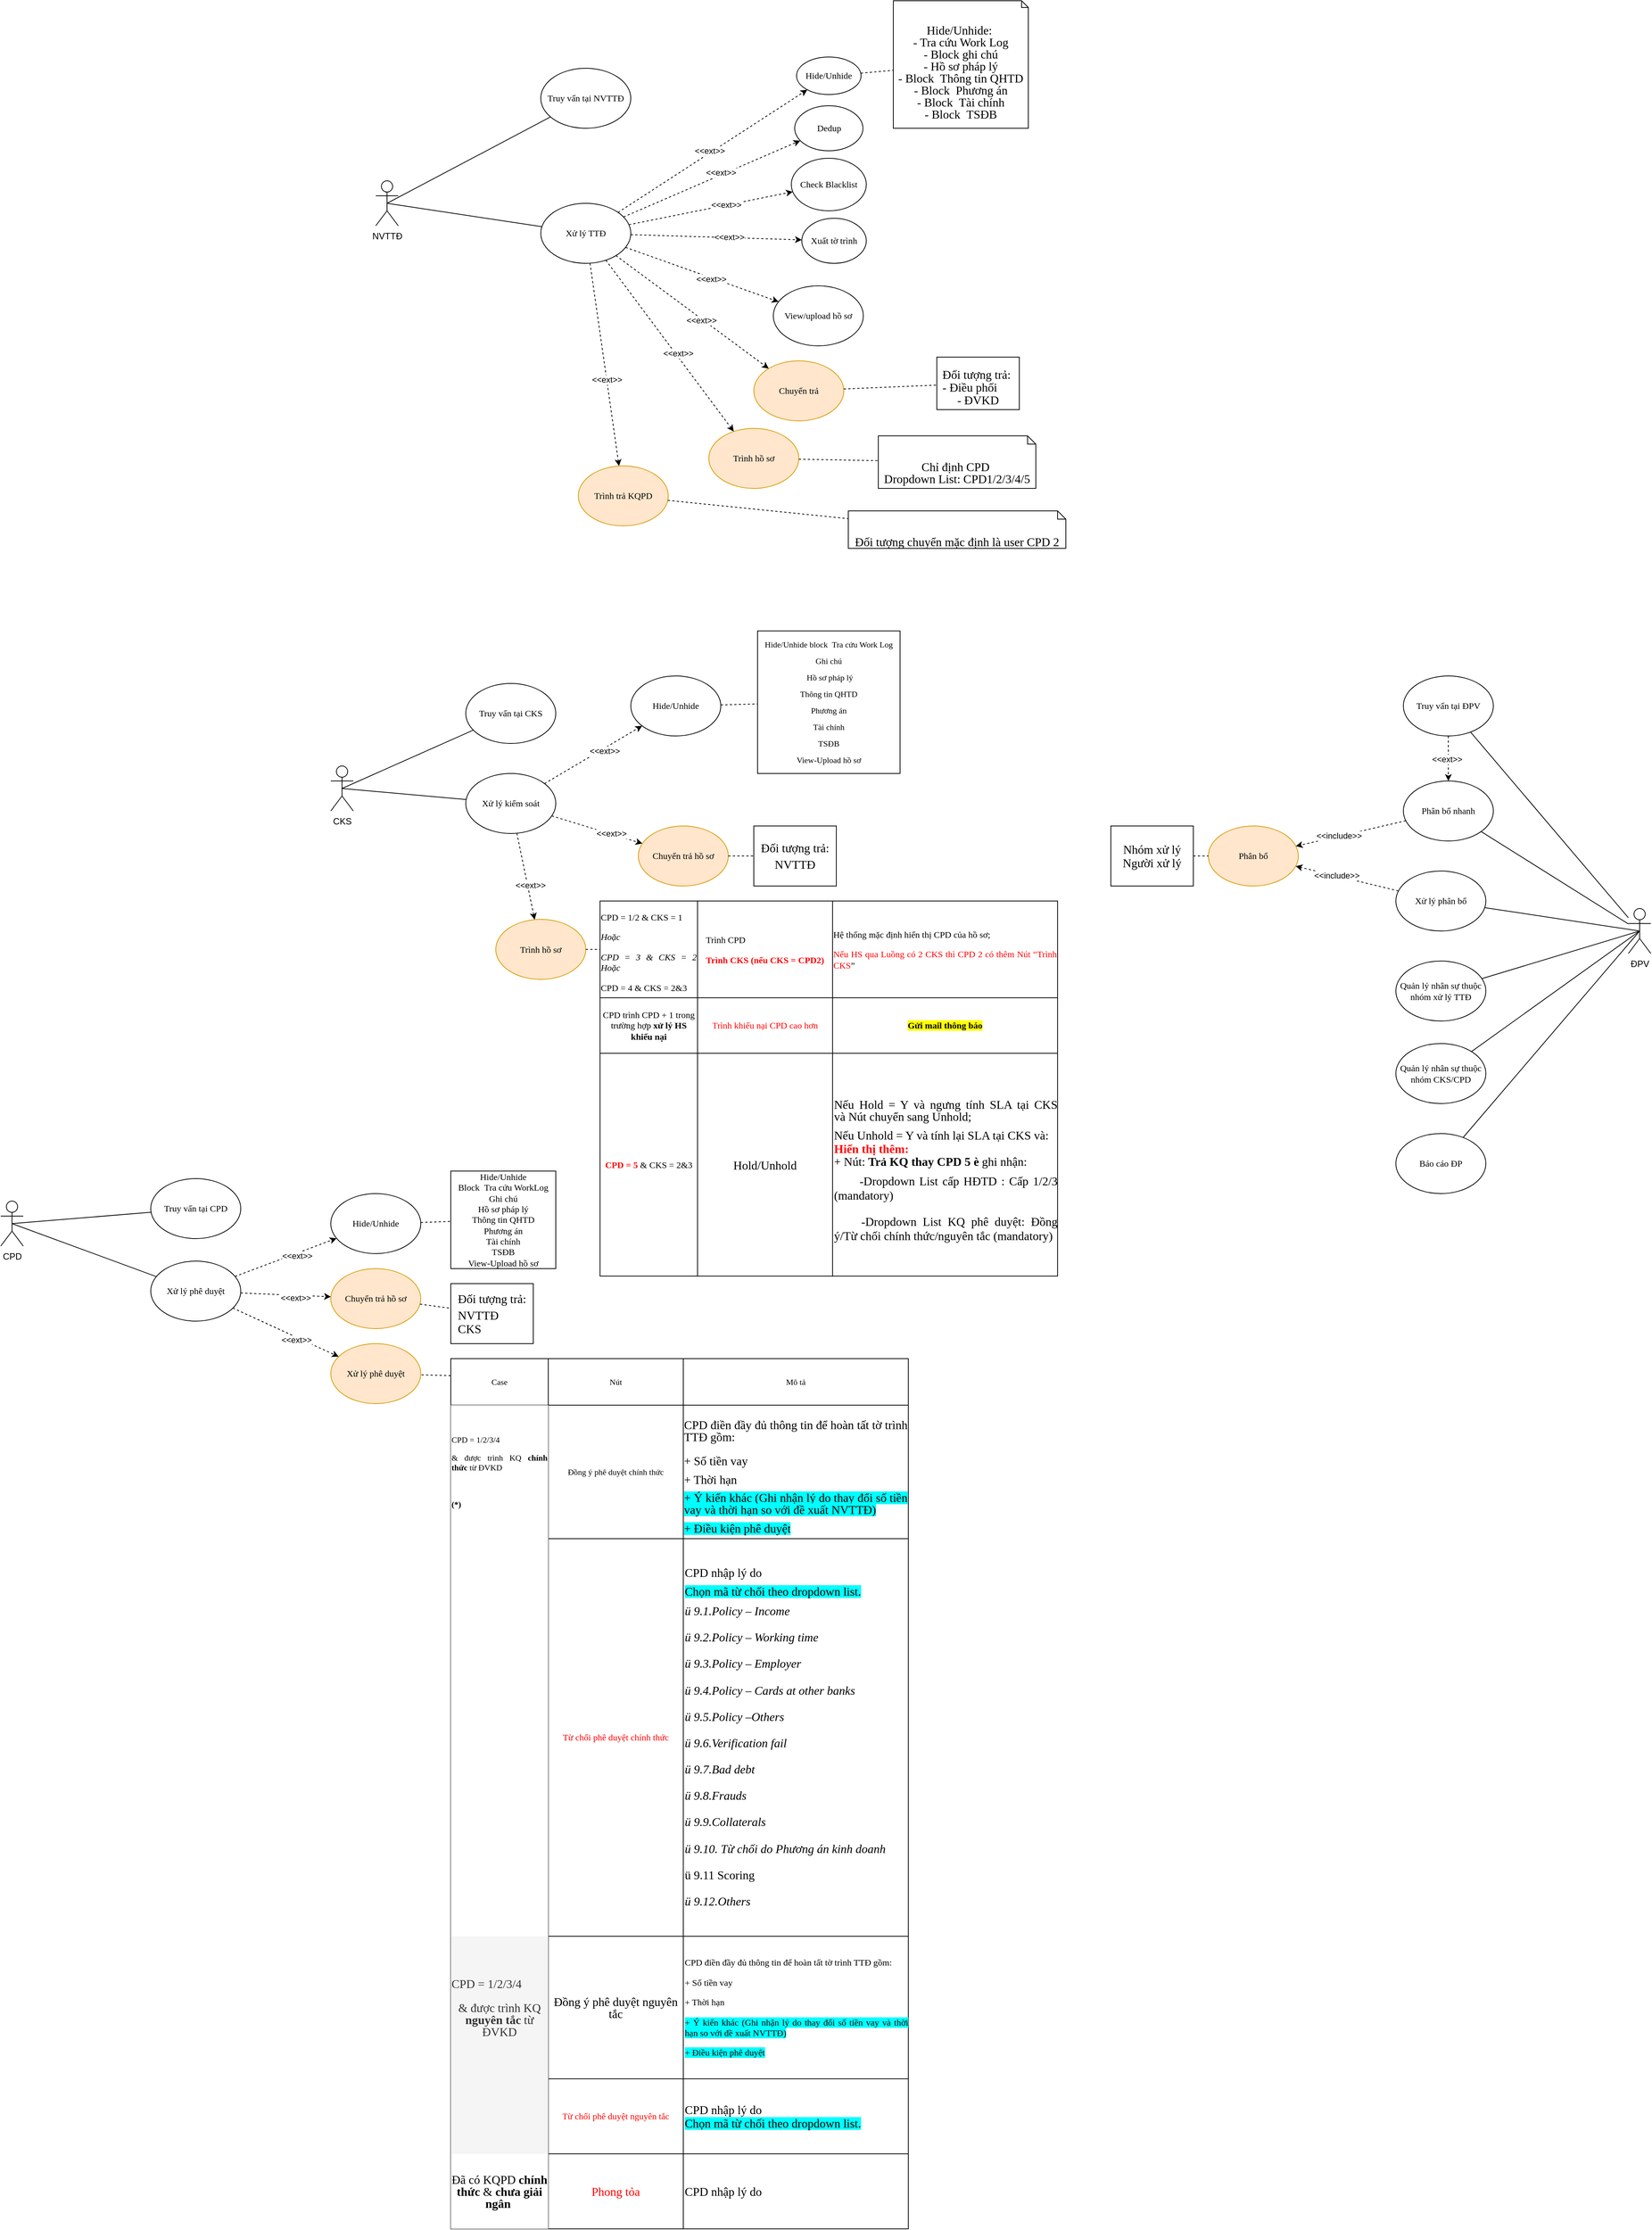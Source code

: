 <mxfile version="16.6.2" type="device"><diagram id="23iRSUPoRavnBvh4doch" name="Page-1"><mxGraphModel dx="2120" dy="685" grid="1" gridSize="10" guides="1" tooltips="1" connect="1" arrows="1" fold="1" page="1" pageScale="1" pageWidth="827" pageHeight="1169" math="0" shadow="0"><root><mxCell id="0"/><mxCell id="1" parent="0"/><mxCell id="2" value="Truy vấn tại NVTTĐ" style="ellipse;whiteSpace=wrap;html=1;fontFamily=Times New Roman;" parent="1" vertex="1"><mxGeometry x="70" y="200" width="120" height="80" as="geometry"/></mxCell><mxCell id="PrQrPb7Gb7xqX3wpUG5B-2" value="Xử lý TTĐ" style="ellipse;whiteSpace=wrap;html=1;fontFamily=Times New Roman;" vertex="1" parent="1"><mxGeometry x="70" y="380" width="120" height="80" as="geometry"/></mxCell><mxCell id="PrQrPb7Gb7xqX3wpUG5B-3" value="Hide/Unhide&lt;br&gt;" style="ellipse;whiteSpace=wrap;html=1;fontFamily=Times New Roman;" vertex="1" parent="1"><mxGeometry x="411" y="185" width="86" height="50" as="geometry"/></mxCell><mxCell id="PrQrPb7Gb7xqX3wpUG5B-4" value="Dedup" style="ellipse;whiteSpace=wrap;html=1;fontFamily=Times New Roman;" vertex="1" parent="1"><mxGeometry x="408.5" y="250" width="91" height="60" as="geometry"/></mxCell><mxCell id="PrQrPb7Gb7xqX3wpUG5B-5" value="Check Blacklist" style="ellipse;whiteSpace=wrap;html=1;fontFamily=Times New Roman;" vertex="1" parent="1"><mxGeometry x="404" y="320" width="100" height="70" as="geometry"/></mxCell><mxCell id="PrQrPb7Gb7xqX3wpUG5B-6" value="Xuất tờ trình" style="ellipse;whiteSpace=wrap;html=1;fontFamily=Times New Roman;" vertex="1" parent="1"><mxGeometry x="418" y="400" width="86" height="60" as="geometry"/></mxCell><mxCell id="PrQrPb7Gb7xqX3wpUG5B-7" value="View/upload hồ sơ" style="ellipse;whiteSpace=wrap;html=1;fontFamily=Times New Roman;" vertex="1" parent="1"><mxGeometry x="380" y="490" width="120" height="80" as="geometry"/></mxCell><mxCell id="PrQrPb7Gb7xqX3wpUG5B-8" value="Chuyển trả" style="ellipse;whiteSpace=wrap;html=1;fontFamily=Times New Roman;fillColor=#ffe6cc;strokeColor=#d79b00;" vertex="1" parent="1"><mxGeometry x="354" y="590" width="120" height="80" as="geometry"/></mxCell><mxCell id="PrQrPb7Gb7xqX3wpUG5B-9" value="Trình trả KQPD" style="ellipse;whiteSpace=wrap;html=1;fontFamily=Times New Roman;fillColor=#ffe6cc;strokeColor=#d79b00;" vertex="1" parent="1"><mxGeometry x="120" y="730" width="120" height="80" as="geometry"/></mxCell><mxCell id="PrQrPb7Gb7xqX3wpUG5B-10" value="Trình hồ sơ" style="ellipse;whiteSpace=wrap;html=1;fontFamily=Times New Roman;fillColor=#ffe6cc;strokeColor=#d79b00;" vertex="1" parent="1"><mxGeometry x="294" y="680" width="120" height="80" as="geometry"/></mxCell><mxCell id="PrQrPb7Gb7xqX3wpUG5B-13" value="" style="endArrow=classic;html=1;rounded=0;dashed=1;" edge="1" parent="1" source="PrQrPb7Gb7xqX3wpUG5B-2" target="PrQrPb7Gb7xqX3wpUG5B-3"><mxGeometry width="50" height="50" relative="1" as="geometry"><mxPoint x="480" y="250" as="sourcePoint"/><mxPoint x="530" y="200" as="targetPoint"/></mxGeometry></mxCell><mxCell id="PrQrPb7Gb7xqX3wpUG5B-31" value="&amp;lt;&amp;lt;ext&amp;gt;&amp;gt;" style="edgeLabel;html=1;align=center;verticalAlign=middle;resizable=0;points=[];" vertex="1" connectable="0" parent="PrQrPb7Gb7xqX3wpUG5B-13"><mxGeometry x="0.161" y="3" relative="1" as="geometry"><mxPoint x="-23" y="15" as="offset"/></mxGeometry></mxCell><mxCell id="PrQrPb7Gb7xqX3wpUG5B-14" value="" style="endArrow=classic;html=1;rounded=0;dashed=1;" edge="1" parent="1" source="PrQrPb7Gb7xqX3wpUG5B-2" target="PrQrPb7Gb7xqX3wpUG5B-4"><mxGeometry width="50" height="50" relative="1" as="geometry"><mxPoint x="168.773" y="394.899" as="sourcePoint"/><mxPoint x="381.269" y="135.116" as="targetPoint"/></mxGeometry></mxCell><mxCell id="PrQrPb7Gb7xqX3wpUG5B-32" value="&amp;lt;&amp;lt;ext&amp;gt;&amp;gt;" style="edgeLabel;html=1;align=center;verticalAlign=middle;resizable=0;points=[];" vertex="1" connectable="0" parent="PrQrPb7Gb7xqX3wpUG5B-14"><mxGeometry x="0.111" y="3" relative="1" as="geometry"><mxPoint as="offset"/></mxGeometry></mxCell><mxCell id="PrQrPb7Gb7xqX3wpUG5B-15" value="" style="endArrow=classic;html=1;rounded=0;dashed=1;" edge="1" parent="1" source="PrQrPb7Gb7xqX3wpUG5B-2" target="PrQrPb7Gb7xqX3wpUG5B-5"><mxGeometry width="50" height="50" relative="1" as="geometry"><mxPoint x="178.773" y="404.899" as="sourcePoint"/><mxPoint x="391.269" y="145.116" as="targetPoint"/></mxGeometry></mxCell><mxCell id="PrQrPb7Gb7xqX3wpUG5B-33" value="&amp;lt;&amp;lt;ext&amp;gt;&amp;gt;" style="edgeLabel;html=1;align=center;verticalAlign=middle;resizable=0;points=[];" vertex="1" connectable="0" parent="PrQrPb7Gb7xqX3wpUG5B-15"><mxGeometry x="0.187" relative="1" as="geometry"><mxPoint y="-1" as="offset"/></mxGeometry></mxCell><mxCell id="PrQrPb7Gb7xqX3wpUG5B-16" value="" style="endArrow=classic;html=1;rounded=0;dashed=1;" edge="1" parent="1" source="PrQrPb7Gb7xqX3wpUG5B-2" target="PrQrPb7Gb7xqX3wpUG5B-6"><mxGeometry width="50" height="50" relative="1" as="geometry"><mxPoint x="188.773" y="414.899" as="sourcePoint"/><mxPoint x="401.269" y="155.116" as="targetPoint"/></mxGeometry></mxCell><mxCell id="PrQrPb7Gb7xqX3wpUG5B-34" value="&amp;lt;&amp;lt;ext&amp;gt;&amp;gt;" style="edgeLabel;html=1;align=center;verticalAlign=middle;resizable=0;points=[];" vertex="1" connectable="0" parent="PrQrPb7Gb7xqX3wpUG5B-16"><mxGeometry x="0.149" y="1" relative="1" as="geometry"><mxPoint as="offset"/></mxGeometry></mxCell><mxCell id="PrQrPb7Gb7xqX3wpUG5B-17" value="" style="endArrow=classic;html=1;rounded=0;dashed=1;" edge="1" parent="1" source="PrQrPb7Gb7xqX3wpUG5B-2" target="PrQrPb7Gb7xqX3wpUG5B-7"><mxGeometry width="50" height="50" relative="1" as="geometry"><mxPoint x="198.773" y="424.899" as="sourcePoint"/><mxPoint x="411.269" y="165.116" as="targetPoint"/></mxGeometry></mxCell><mxCell id="PrQrPb7Gb7xqX3wpUG5B-35" value="&amp;lt;&amp;lt;ext&amp;gt;&amp;gt;" style="edgeLabel;html=1;align=center;verticalAlign=middle;resizable=0;points=[];" vertex="1" connectable="0" parent="PrQrPb7Gb7xqX3wpUG5B-17"><mxGeometry x="0.132" y="-1" relative="1" as="geometry"><mxPoint x="-1" as="offset"/></mxGeometry></mxCell><mxCell id="PrQrPb7Gb7xqX3wpUG5B-18" value="" style="endArrow=classic;html=1;rounded=0;dashed=1;" edge="1" parent="1" source="PrQrPb7Gb7xqX3wpUG5B-2" target="PrQrPb7Gb7xqX3wpUG5B-8"><mxGeometry width="50" height="50" relative="1" as="geometry"><mxPoint x="60" y="420" as="sourcePoint"/><mxPoint x="421.269" y="175.116" as="targetPoint"/></mxGeometry></mxCell><mxCell id="PrQrPb7Gb7xqX3wpUG5B-36" value="&amp;lt;&amp;lt;ext&amp;gt;&amp;gt;" style="edgeLabel;html=1;align=center;verticalAlign=middle;resizable=0;points=[];" vertex="1" connectable="0" parent="PrQrPb7Gb7xqX3wpUG5B-18"><mxGeometry x="0.117" y="-1" relative="1" as="geometry"><mxPoint y="1" as="offset"/></mxGeometry></mxCell><mxCell id="PrQrPb7Gb7xqX3wpUG5B-19" value="" style="endArrow=classic;html=1;rounded=0;dashed=1;" edge="1" parent="1" source="PrQrPb7Gb7xqX3wpUG5B-2" target="PrQrPb7Gb7xqX3wpUG5B-10"><mxGeometry width="50" height="50" relative="1" as="geometry"><mxPoint x="218.773" y="444.899" as="sourcePoint"/><mxPoint x="431.269" y="185.116" as="targetPoint"/></mxGeometry></mxCell><mxCell id="PrQrPb7Gb7xqX3wpUG5B-37" value="&amp;lt;&amp;lt;ext&amp;gt;&amp;gt;" style="edgeLabel;html=1;align=center;verticalAlign=middle;resizable=0;points=[];" vertex="1" connectable="0" parent="PrQrPb7Gb7xqX3wpUG5B-19"><mxGeometry x="0.102" y="3" relative="1" as="geometry"><mxPoint as="offset"/></mxGeometry></mxCell><mxCell id="PrQrPb7Gb7xqX3wpUG5B-20" value="" style="endArrow=classic;html=1;rounded=0;dashed=1;" edge="1" parent="1" source="PrQrPb7Gb7xqX3wpUG5B-2" target="PrQrPb7Gb7xqX3wpUG5B-9"><mxGeometry width="50" height="50" relative="1" as="geometry"><mxPoint x="228.773" y="454.899" as="sourcePoint"/><mxPoint x="441.269" y="195.116" as="targetPoint"/></mxGeometry></mxCell><mxCell id="PrQrPb7Gb7xqX3wpUG5B-38" value="&amp;lt;&amp;lt;ext&amp;gt;&amp;gt;" style="edgeLabel;html=1;align=center;verticalAlign=middle;resizable=0;points=[];" vertex="1" connectable="0" parent="PrQrPb7Gb7xqX3wpUG5B-20"><mxGeometry x="0.148" relative="1" as="geometry"><mxPoint as="offset"/></mxGeometry></mxCell><mxCell id="PrQrPb7Gb7xqX3wpUG5B-22" value="Xử lý kiểm soát" style="ellipse;whiteSpace=wrap;html=1;fontFamily=Times New Roman;" vertex="1" parent="1"><mxGeometry x="-30" y="1140" width="120" height="80" as="geometry"/></mxCell><mxCell id="PrQrPb7Gb7xqX3wpUG5B-23" value="Chuyển trả hồ sơ" style="ellipse;whiteSpace=wrap;html=1;fontFamily=Times New Roman;fillColor=#ffe6cc;strokeColor=#d79b00;" vertex="1" parent="1"><mxGeometry x="200" y="1210" width="120" height="80" as="geometry"/></mxCell><mxCell id="PrQrPb7Gb7xqX3wpUG5B-24" value="Trình hồ sơ" style="ellipse;whiteSpace=wrap;html=1;fontFamily=Times New Roman;fillColor=#ffe6cc;strokeColor=#d79b00;" vertex="1" parent="1"><mxGeometry x="10" y="1334.5" width="120" height="80" as="geometry"/></mxCell><mxCell id="PrQrPb7Gb7xqX3wpUG5B-25" value="Hide/Unhide" style="ellipse;whiteSpace=wrap;html=1;fontFamily=Times New Roman;" vertex="1" parent="1"><mxGeometry x="190" y="1010" width="120" height="80" as="geometry"/></mxCell><mxCell id="PrQrPb7Gb7xqX3wpUG5B-26" value="" style="endArrow=classic;html=1;rounded=0;dashed=1;" edge="1" parent="1" source="PrQrPb7Gb7xqX3wpUG5B-22" target="PrQrPb7Gb7xqX3wpUG5B-24"><mxGeometry width="50" height="50" relative="1" as="geometry"><mxPoint x="480" y="1190" as="sourcePoint"/><mxPoint x="530" y="1140" as="targetPoint"/></mxGeometry></mxCell><mxCell id="PrQrPb7Gb7xqX3wpUG5B-41" value="&amp;lt;&amp;lt;ext&amp;gt;&amp;gt;" style="edgeLabel;html=1;align=center;verticalAlign=middle;resizable=0;points=[];" vertex="1" connectable="0" parent="PrQrPb7Gb7xqX3wpUG5B-26"><mxGeometry x="0.207" y="3" relative="1" as="geometry"><mxPoint as="offset"/></mxGeometry></mxCell><mxCell id="PrQrPb7Gb7xqX3wpUG5B-27" value="" style="endArrow=classic;html=1;rounded=0;dashed=1;" edge="1" parent="1" source="PrQrPb7Gb7xqX3wpUG5B-22" target="PrQrPb7Gb7xqX3wpUG5B-23"><mxGeometry width="50" height="50" relative="1" as="geometry"><mxPoint x="430" y="1210" as="sourcePoint"/><mxPoint x="480" y="1160" as="targetPoint"/></mxGeometry></mxCell><mxCell id="PrQrPb7Gb7xqX3wpUG5B-40" value="&amp;lt;&amp;lt;ext&amp;gt;&amp;gt;" style="edgeLabel;html=1;align=center;verticalAlign=middle;resizable=0;points=[];" vertex="1" connectable="0" parent="PrQrPb7Gb7xqX3wpUG5B-27"><mxGeometry x="0.298" y="1" relative="1" as="geometry"><mxPoint as="offset"/></mxGeometry></mxCell><mxCell id="PrQrPb7Gb7xqX3wpUG5B-28" value="" style="endArrow=classic;html=1;rounded=0;dashed=1;" edge="1" parent="1" source="PrQrPb7Gb7xqX3wpUG5B-22" target="PrQrPb7Gb7xqX3wpUG5B-25"><mxGeometry width="50" height="50" relative="1" as="geometry"><mxPoint x="480" y="1150" as="sourcePoint"/><mxPoint x="530" y="1100" as="targetPoint"/></mxGeometry></mxCell><mxCell id="PrQrPb7Gb7xqX3wpUG5B-39" value="&amp;lt;&amp;lt;ext&amp;gt;&amp;gt;" style="edgeLabel;html=1;align=center;verticalAlign=middle;resizable=0;points=[];" vertex="1" connectable="0" parent="PrQrPb7Gb7xqX3wpUG5B-28"><mxGeometry x="0.211" y="-2" relative="1" as="geometry"><mxPoint y="1" as="offset"/></mxGeometry></mxCell><mxCell id="PrQrPb7Gb7xqX3wpUG5B-29" value="Truy vấn tại CKS" style="ellipse;whiteSpace=wrap;html=1;fontFamily=Times New Roman;" vertex="1" parent="1"><mxGeometry x="-30" y="1020" width="120" height="80" as="geometry"/></mxCell><mxCell id="PrQrPb7Gb7xqX3wpUG5B-42" value="Truy vấn tại CPD" style="ellipse;whiteSpace=wrap;html=1;fontFamily=Times New Roman;" vertex="1" parent="1"><mxGeometry x="-450" y="1680" width="120" height="80" as="geometry"/></mxCell><mxCell id="PrQrPb7Gb7xqX3wpUG5B-43" value="Xử lý phê duyệt" style="ellipse;whiteSpace=wrap;html=1;fontFamily=Times New Roman;" vertex="1" parent="1"><mxGeometry x="-450" y="1790" width="120" height="80" as="geometry"/></mxCell><mxCell id="PrQrPb7Gb7xqX3wpUG5B-44" value="Hide/Unhide" style="ellipse;whiteSpace=wrap;html=1;fontFamily=Times New Roman;" vertex="1" parent="1"><mxGeometry x="-210" y="1700" width="120" height="80" as="geometry"/></mxCell><mxCell id="PrQrPb7Gb7xqX3wpUG5B-45" value="" style="endArrow=classic;html=1;rounded=0;dashed=1;" edge="1" parent="1" source="PrQrPb7Gb7xqX3wpUG5B-43" target="PrQrPb7Gb7xqX3wpUG5B-44"><mxGeometry width="50" height="50" relative="1" as="geometry"><mxPoint x="-335.021" y="1363.527" as="sourcePoint"/><mxPoint x="-204.901" y="1286.532" as="targetPoint"/></mxGeometry></mxCell><mxCell id="PrQrPb7Gb7xqX3wpUG5B-46" value="&amp;lt;&amp;lt;ext&amp;gt;&amp;gt;" style="edgeLabel;html=1;align=center;verticalAlign=middle;resizable=0;points=[];" vertex="1" connectable="0" parent="PrQrPb7Gb7xqX3wpUG5B-45"><mxGeometry x="0.211" y="-2" relative="1" as="geometry"><mxPoint y="1" as="offset"/></mxGeometry></mxCell><mxCell id="PrQrPb7Gb7xqX3wpUG5B-47" value="Chuyển trả hồ sơ" style="ellipse;whiteSpace=wrap;html=1;fontFamily=Times New Roman;fillColor=#ffe6cc;strokeColor=#d79b00;" vertex="1" parent="1"><mxGeometry x="-210" y="1800" width="120" height="80" as="geometry"/></mxCell><mxCell id="PrQrPb7Gb7xqX3wpUG5B-48" value="" style="endArrow=classic;html=1;rounded=0;dashed=1;" edge="1" parent="1" source="PrQrPb7Gb7xqX3wpUG5B-43" target="PrQrPb7Gb7xqX3wpUG5B-47"><mxGeometry width="50" height="50" relative="1" as="geometry"><mxPoint x="-327.683" y="1820.416" as="sourcePoint"/><mxPoint x="-192.295" y="1769.61" as="targetPoint"/></mxGeometry></mxCell><mxCell id="PrQrPb7Gb7xqX3wpUG5B-49" value="&amp;lt;&amp;lt;ext&amp;gt;&amp;gt;" style="edgeLabel;html=1;align=center;verticalAlign=middle;resizable=0;points=[];" vertex="1" connectable="0" parent="PrQrPb7Gb7xqX3wpUG5B-48"><mxGeometry x="0.211" y="-2" relative="1" as="geometry"><mxPoint y="1" as="offset"/></mxGeometry></mxCell><mxCell id="PrQrPb7Gb7xqX3wpUG5B-50" value="Xử lý phê duyệt" style="ellipse;whiteSpace=wrap;html=1;fontFamily=Times New Roman;fillColor=#ffe6cc;strokeColor=#d79b00;" vertex="1" parent="1"><mxGeometry x="-210" y="1900" width="120" height="80" as="geometry"/></mxCell><mxCell id="PrQrPb7Gb7xqX3wpUG5B-51" value="" style="endArrow=classic;html=1;rounded=0;dashed=1;" edge="1" parent="1" source="PrQrPb7Gb7xqX3wpUG5B-43" target="PrQrPb7Gb7xqX3wpUG5B-50"><mxGeometry width="50" height="50" relative="1" as="geometry"><mxPoint x="-323.707" y="1853.842" as="sourcePoint"/><mxPoint x="-196.18" y="1885.955" as="targetPoint"/></mxGeometry></mxCell><mxCell id="PrQrPb7Gb7xqX3wpUG5B-52" value="&amp;lt;&amp;lt;ext&amp;gt;&amp;gt;" style="edgeLabel;html=1;align=center;verticalAlign=middle;resizable=0;points=[];" vertex="1" connectable="0" parent="PrQrPb7Gb7xqX3wpUG5B-51"><mxGeometry x="0.211" y="-2" relative="1" as="geometry"><mxPoint y="1" as="offset"/></mxGeometry></mxCell><mxCell id="PrQrPb7Gb7xqX3wpUG5B-53" value="Truy vấn tại ĐPV" style="ellipse;whiteSpace=wrap;html=1;fontFamily=Times New Roman;" vertex="1" parent="1"><mxGeometry x="1220" y="1010" width="120" height="80" as="geometry"/></mxCell><mxCell id="PrQrPb7Gb7xqX3wpUG5B-54" value="Xử lý phân bổ" style="ellipse;whiteSpace=wrap;html=1;fontFamily=Times New Roman;" vertex="1" parent="1"><mxGeometry x="1210" y="1270" width="120" height="80" as="geometry"/></mxCell><mxCell id="PrQrPb7Gb7xqX3wpUG5B-55" value="Quản lý nhân sự thuộc nhóm xử lý TTĐ" style="ellipse;whiteSpace=wrap;html=1;fontFamily=Times New Roman;" vertex="1" parent="1"><mxGeometry x="1210" y="1390" width="120" height="80" as="geometry"/></mxCell><mxCell id="PrQrPb7Gb7xqX3wpUG5B-56" value="Quản lý nhân sự thuộc nhóm CKS/CPD" style="ellipse;whiteSpace=wrap;html=1;fontFamily=Times New Roman;" vertex="1" parent="1"><mxGeometry x="1210" y="1500" width="120" height="80" as="geometry"/></mxCell><mxCell id="PrQrPb7Gb7xqX3wpUG5B-57" value="Báo cáo ĐP" style="ellipse;whiteSpace=wrap;html=1;fontFamily=Times New Roman;" vertex="1" parent="1"><mxGeometry x="1210" y="1620" width="120" height="80" as="geometry"/></mxCell><mxCell id="PrQrPb7Gb7xqX3wpUG5B-58" value="Phân bổ nhanh" style="ellipse;whiteSpace=wrap;html=1;fontFamily=Times New Roman;" vertex="1" parent="1"><mxGeometry x="1220" y="1150" width="120" height="80" as="geometry"/></mxCell><mxCell id="PrQrPb7Gb7xqX3wpUG5B-59" value="" style="endArrow=classic;html=1;rounded=0;dashed=1;" edge="1" parent="1" source="PrQrPb7Gb7xqX3wpUG5B-53" target="PrQrPb7Gb7xqX3wpUG5B-58"><mxGeometry width="50" height="50" relative="1" as="geometry"><mxPoint x="462.317" y="1500.416" as="sourcePoint"/><mxPoint x="597.705" y="1449.61" as="targetPoint"/></mxGeometry></mxCell><mxCell id="PrQrPb7Gb7xqX3wpUG5B-60" value="&amp;lt;&amp;lt;ext&amp;gt;&amp;gt;" style="edgeLabel;html=1;align=center;verticalAlign=middle;resizable=0;points=[];" vertex="1" connectable="0" parent="PrQrPb7Gb7xqX3wpUG5B-59"><mxGeometry x="0.211" y="-2" relative="1" as="geometry"><mxPoint y="-6" as="offset"/></mxGeometry></mxCell><mxCell id="PrQrPb7Gb7xqX3wpUG5B-63" value="Phân bổ" style="ellipse;whiteSpace=wrap;html=1;fontFamily=Times New Roman;fillColor=#ffe6cc;strokeColor=#d79b00;" vertex="1" parent="1"><mxGeometry x="960" y="1210" width="120" height="80" as="geometry"/></mxCell><mxCell id="PrQrPb7Gb7xqX3wpUG5B-64" value="&amp;lt;&amp;lt;" style="endArrow=classic;html=1;rounded=0;dashed=1;" edge="1" parent="1" source="PrQrPb7Gb7xqX3wpUG5B-54" target="PrQrPb7Gb7xqX3wpUG5B-63"><mxGeometry width="50" height="50" relative="1" as="geometry"><mxPoint x="917.051" y="1168.814" as="sourcePoint"/><mxPoint x="772.794" y="1220.994" as="targetPoint"/></mxGeometry></mxCell><mxCell id="PrQrPb7Gb7xqX3wpUG5B-65" value="&amp;lt;&amp;lt;include&amp;gt;&amp;gt;" style="edgeLabel;html=1;align=center;verticalAlign=middle;resizable=0;points=[];" vertex="1" connectable="0" parent="PrQrPb7Gb7xqX3wpUG5B-64"><mxGeometry x="0.211" y="-2" relative="1" as="geometry"><mxPoint y="1" as="offset"/></mxGeometry></mxCell><mxCell id="PrQrPb7Gb7xqX3wpUG5B-67" value="" style="endArrow=classic;html=1;rounded=0;dashed=1;" edge="1" parent="1" source="PrQrPb7Gb7xqX3wpUG5B-58" target="PrQrPb7Gb7xqX3wpUG5B-63"><mxGeometry width="50" height="50" relative="1" as="geometry"><mxPoint x="917.051" y="1168.814" as="sourcePoint"/><mxPoint x="772.794" y="1220.994" as="targetPoint"/></mxGeometry></mxCell><mxCell id="PrQrPb7Gb7xqX3wpUG5B-68" value="&amp;lt;&amp;lt;include&amp;gt;&amp;gt;" style="edgeLabel;html=1;align=center;verticalAlign=middle;resizable=0;points=[];" vertex="1" connectable="0" parent="PrQrPb7Gb7xqX3wpUG5B-67"><mxGeometry x="0.211" y="-2" relative="1" as="geometry"><mxPoint y="1" as="offset"/></mxGeometry></mxCell><mxCell id="PrQrPb7Gb7xqX3wpUG5B-70" value="ĐPV" style="shape=umlActor;verticalLabelPosition=bottom;verticalAlign=top;html=1;" vertex="1" parent="1"><mxGeometry x="1520" y="1320" width="30" height="60" as="geometry"/></mxCell><mxCell id="PrQrPb7Gb7xqX3wpUG5B-72" value="" style="endArrow=none;html=1;rounded=0;" edge="1" parent="1" source="PrQrPb7Gb7xqX3wpUG5B-70" target="PrQrPb7Gb7xqX3wpUG5B-53"><mxGeometry width="50" height="50" relative="1" as="geometry"><mxPoint x="1310" y="1360" as="sourcePoint"/><mxPoint x="1360" y="1310" as="targetPoint"/></mxGeometry></mxCell><mxCell id="PrQrPb7Gb7xqX3wpUG5B-73" value="" style="endArrow=none;html=1;rounded=0;" edge="1" parent="1" source="PrQrPb7Gb7xqX3wpUG5B-70" target="PrQrPb7Gb7xqX3wpUG5B-58"><mxGeometry width="50" height="50" relative="1" as="geometry"><mxPoint x="1460" y="1450" as="sourcePoint"/><mxPoint x="1018.824" y="1093.25" as="targetPoint"/></mxGeometry></mxCell><mxCell id="PrQrPb7Gb7xqX3wpUG5B-74" value="" style="endArrow=none;html=1;rounded=0;exitX=0.5;exitY=0.5;exitDx=0;exitDy=0;exitPerimeter=0;" edge="1" parent="1" source="PrQrPb7Gb7xqX3wpUG5B-70" target="PrQrPb7Gb7xqX3wpUG5B-54"><mxGeometry width="50" height="50" relative="1" as="geometry"><mxPoint x="1490" y="1322.857" as="sourcePoint"/><mxPoint x="1028.824" y="1103.25" as="targetPoint"/></mxGeometry></mxCell><mxCell id="PrQrPb7Gb7xqX3wpUG5B-75" value="" style="endArrow=none;html=1;rounded=0;exitX=0.5;exitY=0.5;exitDx=0;exitDy=0;exitPerimeter=0;" edge="1" parent="1" source="PrQrPb7Gb7xqX3wpUG5B-70" target="PrQrPb7Gb7xqX3wpUG5B-55"><mxGeometry width="50" height="50" relative="1" as="geometry"><mxPoint x="1500" y="1332.857" as="sourcePoint"/><mxPoint x="1038.824" y="1113.25" as="targetPoint"/></mxGeometry></mxCell><mxCell id="PrQrPb7Gb7xqX3wpUG5B-76" value="" style="endArrow=none;html=1;rounded=0;exitX=0.5;exitY=0.5;exitDx=0;exitDy=0;exitPerimeter=0;" edge="1" parent="1" source="PrQrPb7Gb7xqX3wpUG5B-70" target="PrQrPb7Gb7xqX3wpUG5B-56"><mxGeometry width="50" height="50" relative="1" as="geometry"><mxPoint x="1510" y="1342.857" as="sourcePoint"/><mxPoint x="1048.824" y="1123.25" as="targetPoint"/></mxGeometry></mxCell><mxCell id="PrQrPb7Gb7xqX3wpUG5B-77" value="" style="endArrow=none;html=1;rounded=0;exitX=0.5;exitY=0.5;exitDx=0;exitDy=0;exitPerimeter=0;" edge="1" parent="1" source="PrQrPb7Gb7xqX3wpUG5B-70" target="PrQrPb7Gb7xqX3wpUG5B-57"><mxGeometry width="50" height="50" relative="1" as="geometry"><mxPoint x="1520" y="1352.857" as="sourcePoint"/><mxPoint x="1058.824" y="1133.25" as="targetPoint"/></mxGeometry></mxCell><mxCell id="PrQrPb7Gb7xqX3wpUG5B-79" value="NVTTĐ" style="shape=umlActor;verticalLabelPosition=bottom;verticalAlign=top;html=1;" vertex="1" parent="1"><mxGeometry x="-150" y="350" width="30" height="60" as="geometry"/></mxCell><mxCell id="PrQrPb7Gb7xqX3wpUG5B-82" value="" style="endArrow=none;html=1;rounded=0;exitX=0.5;exitY=0.5;exitDx=0;exitDy=0;exitPerimeter=0;" edge="1" parent="1" source="PrQrPb7Gb7xqX3wpUG5B-79" target="2"><mxGeometry width="50" height="50" relative="1" as="geometry"><mxPoint x="-60" y="590" as="sourcePoint"/><mxPoint x="-10" y="540" as="targetPoint"/></mxGeometry></mxCell><mxCell id="PrQrPb7Gb7xqX3wpUG5B-83" value="" style="endArrow=none;html=1;rounded=0;exitX=0.5;exitY=0.5;exitDx=0;exitDy=0;exitPerimeter=0;" edge="1" parent="1" source="PrQrPb7Gb7xqX3wpUG5B-79" target="PrQrPb7Gb7xqX3wpUG5B-2"><mxGeometry width="50" height="50" relative="1" as="geometry"><mxPoint y="590" as="sourcePoint"/><mxPoint x="50" y="540" as="targetPoint"/></mxGeometry></mxCell><mxCell id="PrQrPb7Gb7xqX3wpUG5B-85" value="CKS" style="shape=umlActor;verticalLabelPosition=bottom;verticalAlign=top;html=1;" vertex="1" parent="1"><mxGeometry x="-210" y="1130" width="30" height="60" as="geometry"/></mxCell><mxCell id="PrQrPb7Gb7xqX3wpUG5B-87" value="CPD" style="shape=umlActor;verticalLabelPosition=bottom;verticalAlign=top;html=1;" vertex="1" parent="1"><mxGeometry x="-650" y="1710" width="30" height="60" as="geometry"/></mxCell><mxCell id="PrQrPb7Gb7xqX3wpUG5B-88" value="" style="endArrow=none;html=1;rounded=0;exitX=0.5;exitY=0.5;exitDx=0;exitDy=0;exitPerimeter=0;" edge="1" parent="1" source="PrQrPb7Gb7xqX3wpUG5B-87" target="PrQrPb7Gb7xqX3wpUG5B-42"><mxGeometry width="50" height="50" relative="1" as="geometry"><mxPoint x="-380" y="1680" as="sourcePoint"/><mxPoint x="-330" y="1630" as="targetPoint"/></mxGeometry></mxCell><mxCell id="PrQrPb7Gb7xqX3wpUG5B-90" value="" style="endArrow=none;html=1;rounded=0;entryX=0.5;entryY=0.5;entryDx=0;entryDy=0;entryPerimeter=0;" edge="1" parent="1" source="PrQrPb7Gb7xqX3wpUG5B-43" target="PrQrPb7Gb7xqX3wpUG5B-87"><mxGeometry width="50" height="50" relative="1" as="geometry"><mxPoint x="-600" y="1910" as="sourcePoint"/><mxPoint x="-550" y="1860" as="targetPoint"/></mxGeometry></mxCell><mxCell id="PrQrPb7Gb7xqX3wpUG5B-91" value="&lt;p style=&quot;line-height: 1 ; font-family: &amp;#34;calibri&amp;#34; ; font-size: medium&quot;&gt;&lt;font face=&quot;Times New Roman&quot;&gt;Hide/Unhide:&amp;nbsp;&lt;br&gt;&lt;/font&gt;&lt;font face=&quot;Times New Roman&quot;&gt;- Tra cứu Work Log&lt;br&gt;&lt;/font&gt;&lt;span style=&quot;font-family: &amp;#34;times new roman&amp;#34;&quot;&gt;- Block ghi chú&lt;br&gt;&lt;/span&gt;&lt;span style=&quot;font-family: &amp;#34;cambria&amp;#34;&quot;&gt;- Hồ sơ pháp lý&lt;br&gt;&lt;/span&gt;&lt;span style=&quot;font-family: &amp;#34;cambria&amp;#34;&quot;&gt;- Block &amp;nbsp;Thông tin QHTD&lt;br&gt;&lt;/span&gt;&lt;span style=&quot;font-family: &amp;#34;cambria&amp;#34;&quot;&gt;- B&lt;/span&gt;&lt;span style=&quot;font-family: &amp;#34;cambria&amp;#34;&quot;&gt;lock &amp;nbsp;Phương án&lt;br&gt;&lt;/span&gt;&lt;span style=&quot;font-family: &amp;#34;cambria&amp;#34;&quot;&gt;- Block &amp;nbsp;Tài chính&lt;br&gt;&lt;/span&gt;&lt;span style=&quot;font-family: &amp;#34;cambria&amp;#34;&quot;&gt;- B&lt;/span&gt;&lt;span style=&quot;font-family: &amp;#34;cambria&amp;#34;&quot;&gt;lock &amp;nbsp;TSĐB&lt;/span&gt;&lt;/p&gt;" style="shape=note2;boundedLbl=1;whiteSpace=wrap;html=1;size=9;verticalAlign=top;align=center;" vertex="1" parent="1"><mxGeometry x="540" y="110" width="180" height="170" as="geometry"/></mxCell><mxCell id="PrQrPb7Gb7xqX3wpUG5B-92" value="&lt;p class=&quot;MsoNormal&quot; style=&quot;line-height: 1.14px ; font-family: &amp;#34;calibri&amp;#34; ; font-size: medium&quot;&gt;&lt;span style=&quot;font-family: &amp;#34;cambria&amp;#34;&quot;&gt;Đối tượng trả:&amp;nbsp;&lt;/span&gt;&lt;/p&gt;&lt;p class=&quot;MsoNormal&quot; align=&quot;justify&quot; style=&quot;line-height: 1.14px ; font-family: &amp;#34;calibri&amp;#34; ; font-size: medium ; text-align: justify&quot;&gt;&lt;span style=&quot;font-family: &amp;#34;cambria&amp;#34;&quot;&gt;- Điều phối&lt;/span&gt;&lt;/p&gt;&lt;p class=&quot;MsoNormal&quot; style=&quot;line-height: 1.14px ; font-family: &amp;#34;calibri&amp;#34; ; font-size: medium&quot;&gt;&lt;span style=&quot;font-family: &amp;#34;cambria&amp;#34;&quot;&gt;- ĐVKD&lt;/span&gt;&lt;/p&gt;" style="shape=note2;boundedLbl=1;whiteSpace=wrap;html=1;size=0;verticalAlign=top;align=center;" vertex="1" parent="1"><mxGeometry x="598" y="585" width="110" height="70" as="geometry"/></mxCell><mxCell id="PrQrPb7Gb7xqX3wpUG5B-93" value="" style="endArrow=none;dashed=1;html=1;rounded=0;fontFamily=Times New Roman;" edge="1" parent="1" source="PrQrPb7Gb7xqX3wpUG5B-8" target="PrQrPb7Gb7xqX3wpUG5B-92"><mxGeometry width="50" height="50" relative="1" as="geometry"><mxPoint x="680" y="570" as="sourcePoint"/><mxPoint x="730" y="520" as="targetPoint"/></mxGeometry></mxCell><mxCell id="PrQrPb7Gb7xqX3wpUG5B-94" value="" style="endArrow=none;dashed=1;html=1;rounded=0;fontFamily=Times New Roman;" edge="1" parent="1" source="PrQrPb7Gb7xqX3wpUG5B-3" target="PrQrPb7Gb7xqX3wpUG5B-91"><mxGeometry width="50" height="50" relative="1" as="geometry"><mxPoint x="710" y="450" as="sourcePoint"/><mxPoint x="760" y="400" as="targetPoint"/></mxGeometry></mxCell><mxCell id="PrQrPb7Gb7xqX3wpUG5B-95" value="&lt;p class=&quot;MsoNormal&quot; style=&quot;line-height: 1 ; font-family: &amp;#34;calibri&amp;#34; ; font-size: medium&quot;&gt;&lt;span style=&quot;font-family: &amp;#34;cambria&amp;#34;&quot;&gt;Chỉ định CPD&amp;nbsp;&lt;br&gt;&lt;/span&gt;&lt;span style=&quot;font-family: &amp;#34;cambria&amp;#34;&quot;&gt;Dropdown List: CPD1/2/3/4/5&lt;/span&gt;&lt;/p&gt;" style="shape=note2;boundedLbl=1;whiteSpace=wrap;html=1;size=11;verticalAlign=top;align=center;" vertex="1" parent="1"><mxGeometry x="520" y="690" width="210" height="70" as="geometry"/></mxCell><mxCell id="PrQrPb7Gb7xqX3wpUG5B-97" value="&lt;p class=&quot;MsoNormal&quot; style=&quot;line-height: 1 ; font-family: &amp;quot;calibri&amp;quot; ; font-size: medium&quot;&gt;&lt;span style=&quot;font-family: cambria;&quot;&gt;Đối tượng chuyển mặc định là&amp;nbsp;&lt;/span&gt;&lt;span style=&quot;font-family: cambria; text-align: justify;&quot;&gt;user CPD 2&lt;/span&gt;&lt;/p&gt;" style="shape=note2;boundedLbl=1;whiteSpace=wrap;html=1;size=11;verticalAlign=top;align=center;fontColor=#000000;" vertex="1" parent="1"><mxGeometry x="480" y="790" width="290" height="50" as="geometry"/></mxCell><mxCell id="PrQrPb7Gb7xqX3wpUG5B-99" value="" style="endArrow=none;dashed=1;html=1;rounded=0;fontFamily=Times New Roman;" edge="1" parent="1" source="PrQrPb7Gb7xqX3wpUG5B-10" target="PrQrPb7Gb7xqX3wpUG5B-95"><mxGeometry width="50" height="50" relative="1" as="geometry"><mxPoint x="484" y="640" as="sourcePoint"/><mxPoint x="530" y="640" as="targetPoint"/></mxGeometry></mxCell><mxCell id="PrQrPb7Gb7xqX3wpUG5B-100" value="" style="endArrow=none;dashed=1;html=1;rounded=0;fontFamily=Times New Roman;" edge="1" parent="1" source="PrQrPb7Gb7xqX3wpUG5B-9" target="PrQrPb7Gb7xqX3wpUG5B-97"><mxGeometry width="50" height="50" relative="1" as="geometry"><mxPoint x="494" y="650" as="sourcePoint"/><mxPoint x="540" y="650" as="targetPoint"/></mxGeometry></mxCell><mxCell id="PrQrPb7Gb7xqX3wpUG5B-101" value="" style="endArrow=none;html=1;rounded=0;fontFamily=Times New Roman;fontColor=#000000;exitX=0.5;exitY=0.5;exitDx=0;exitDy=0;exitPerimeter=0;" edge="1" parent="1" source="PrQrPb7Gb7xqX3wpUG5B-85" target="PrQrPb7Gb7xqX3wpUG5B-29"><mxGeometry width="50" height="50" relative="1" as="geometry"><mxPoint x="-120" y="980" as="sourcePoint"/><mxPoint x="-70" y="930" as="targetPoint"/></mxGeometry></mxCell><mxCell id="PrQrPb7Gb7xqX3wpUG5B-103" value="" style="endArrow=none;html=1;rounded=0;fontFamily=Times New Roman;fontColor=#000000;exitX=0.5;exitY=0.5;exitDx=0;exitDy=0;exitPerimeter=0;" edge="1" parent="1" source="PrQrPb7Gb7xqX3wpUG5B-85" target="PrQrPb7Gb7xqX3wpUG5B-22"><mxGeometry width="50" height="50" relative="1" as="geometry"><mxPoint x="-200" y="1020" as="sourcePoint"/><mxPoint x="-150" y="970" as="targetPoint"/></mxGeometry></mxCell><mxCell id="PrQrPb7Gb7xqX3wpUG5B-105" value="" style="endArrow=none;dashed=1;html=1;rounded=0;fontFamily=Times New Roman;fontColor=#000000;" edge="1" parent="1" source="PrQrPb7Gb7xqX3wpUG5B-25" target="PrQrPb7Gb7xqX3wpUG5B-132"><mxGeometry width="50" height="50" relative="1" as="geometry"><mxPoint x="100" y="960" as="sourcePoint"/><mxPoint x="404" y="1032.765" as="targetPoint"/></mxGeometry></mxCell><mxCell id="PrQrPb7Gb7xqX3wpUG5B-110" value="" style="shape=table;html=1;whiteSpace=wrap;startSize=0;container=1;collapsible=0;childLayout=tableLayout;fontFamily=Times New Roman;fontColor=#000000;" vertex="1" parent="1"><mxGeometry x="149" y="1310" width="610" height="500" as="geometry"/></mxCell><mxCell id="PrQrPb7Gb7xqX3wpUG5B-111" value="" style="shape=tableRow;horizontal=0;startSize=0;swimlaneHead=0;swimlaneBody=0;top=0;left=0;bottom=0;right=0;collapsible=0;dropTarget=0;fillColor=none;points=[[0,0.5],[1,0.5]];portConstraint=eastwest;fontFamily=Times New Roman;fontColor=#000000;" vertex="1" parent="PrQrPb7Gb7xqX3wpUG5B-110"><mxGeometry width="610" height="129" as="geometry"/></mxCell><mxCell id="PrQrPb7Gb7xqX3wpUG5B-112" value="&lt;p class=&quot;MsoNormal&quot; align=&quot;justify&quot; style=&quot;text-align: justify&quot;&gt;&lt;span style=&quot;font-family: &amp;#34;cambria&amp;#34;&quot;&gt;CPD = 1/2 &amp;amp; CKS = 1&lt;/span&gt;&lt;span style=&quot;font-family: &amp;#34;cambria&amp;#34;&quot;&gt;&lt;/span&gt;&lt;/p&gt;&lt;p class=&quot;MsoNormal&quot; align=&quot;justify&quot; style=&quot;text-align: justify&quot;&gt;&lt;i&gt;&lt;span style=&quot;font-family: &amp;#34;cambria&amp;#34;&quot;&gt;Hoặc&lt;/span&gt;&lt;/i&gt;&lt;i&gt;&lt;span style=&quot;font-family: &amp;#34;cambria&amp;#34;&quot;&gt;&lt;/span&gt;&lt;/i&gt;&lt;/p&gt;&lt;p class=&quot;MsoNormal&quot; align=&quot;justify&quot; style=&quot;text-align: justify&quot;&gt;&lt;i&gt;&lt;span style=&quot;font-family: &amp;#34;cambria&amp;#34;&quot;&gt;CPD = 3 &amp;amp; CKS = 2 Hoặc&lt;/span&gt;&lt;/i&gt;&lt;i&gt;&lt;span style=&quot;font-family: &amp;#34;cambria&amp;#34;&quot;&gt;&lt;/span&gt;&lt;/i&gt;&lt;/p&gt;&lt;p class=&quot;MsoNormal&quot; align=&quot;justify&quot; style=&quot;text-align: justify&quot;&gt;&lt;span style=&quot;font-family: &amp;#34;cambria&amp;#34;&quot;&gt;CPD = 4 &amp;amp; CKS = 2&amp;amp;3&lt;/span&gt;&lt;/p&gt;" style="shape=partialRectangle;html=1;whiteSpace=wrap;connectable=0;fillColor=none;top=0;left=0;bottom=0;right=0;overflow=hidden;fontFamily=Times New Roman;fontColor=#000000;" vertex="1" parent="PrQrPb7Gb7xqX3wpUG5B-111"><mxGeometry width="130" height="129" as="geometry"><mxRectangle width="130" height="129" as="alternateBounds"/></mxGeometry></mxCell><mxCell id="PrQrPb7Gb7xqX3wpUG5B-113" value="&lt;p class=&quot;MsoNormal&quot; align=&quot;justify&quot; style=&quot;text-align: justify&quot;&gt;&lt;span style=&quot;font-family: &amp;#34;cambria&amp;#34;&quot;&gt;Trình CPD&lt;/span&gt;&lt;span style=&quot;font-family: &amp;#34;cambria&amp;#34;&quot;&gt;&lt;/span&gt;&lt;/p&gt;&lt;p class=&quot;MsoNormal&quot; align=&quot;justify&quot; style=&quot;text-align: justify&quot;&gt;&lt;b&gt;&lt;span style=&quot;font-family: &amp;#34;cambria&amp;#34; ; color: rgb(255 , 0 , 0)&quot;&gt;Trình CKS (nếu CKS = CPD2)&lt;/span&gt;&lt;/b&gt;&lt;/p&gt;" style="shape=partialRectangle;html=1;whiteSpace=wrap;connectable=0;fillColor=none;top=0;left=0;bottom=0;right=0;overflow=hidden;fontFamily=Times New Roman;fontColor=#000000;" vertex="1" parent="PrQrPb7Gb7xqX3wpUG5B-111"><mxGeometry x="130" width="180" height="129" as="geometry"><mxRectangle width="180" height="129" as="alternateBounds"/></mxGeometry></mxCell><mxCell id="PrQrPb7Gb7xqX3wpUG5B-114" value="&lt;p class=&quot;MsoNormal&quot; align=&quot;justify&quot; style=&quot;text-align: justify&quot;&gt;&lt;span style=&quot;font-family: &amp;#34;cambria&amp;#34;&quot;&gt;Hệ thống mặc định hiển thị CPD của hồ sơ;&lt;/span&gt;&lt;span style=&quot;font-family: &amp;#34;cambria&amp;#34;&quot;&gt;&lt;/span&gt;&lt;/p&gt;&lt;p class=&quot;MsoNormal&quot; align=&quot;justify&quot; style=&quot;text-align: justify&quot;&gt;&lt;span style=&quot;font-family: &amp;#34;cambria&amp;#34; ; color: rgb(255 , 0 , 0)&quot;&gt;Nếu HS qua Luồng có 2 CKS thì CPD 2 có thêm Nút “Trình CKS&lt;/span&gt;&lt;span style=&quot;font-family: &amp;#34;cambria&amp;#34;&quot;&gt;”&lt;/span&gt;&lt;/p&gt;" style="shape=partialRectangle;html=1;whiteSpace=wrap;connectable=0;fillColor=none;top=0;left=0;bottom=0;right=0;overflow=hidden;fontFamily=Times New Roman;fontColor=#000000;" vertex="1" parent="PrQrPb7Gb7xqX3wpUG5B-111"><mxGeometry x="310" width="300" height="129" as="geometry"><mxRectangle width="300" height="129" as="alternateBounds"/></mxGeometry></mxCell><mxCell id="PrQrPb7Gb7xqX3wpUG5B-115" value="" style="shape=tableRow;horizontal=0;startSize=0;swimlaneHead=0;swimlaneBody=0;top=0;left=0;bottom=0;right=0;collapsible=0;dropTarget=0;fillColor=none;points=[[0,0.5],[1,0.5]];portConstraint=eastwest;fontFamily=Times New Roman;fontColor=#000000;" vertex="1" parent="PrQrPb7Gb7xqX3wpUG5B-110"><mxGeometry y="129" width="610" height="74" as="geometry"/></mxCell><mxCell id="PrQrPb7Gb7xqX3wpUG5B-116" value="&lt;span style=&quot;text-align: justify ; font-family: &amp;#34;cambria&amp;#34;&quot;&gt;CPD trình CPD + 1 trong trường hợp&amp;nbsp;&lt;/span&gt;&lt;b style=&quot;text-align: justify&quot;&gt;&lt;span style=&quot;font-family: &amp;#34;cambria&amp;#34;&quot;&gt;xử lý HS khiếu nại&lt;/span&gt;&lt;/b&gt;" style="shape=partialRectangle;html=1;whiteSpace=wrap;connectable=0;fillColor=none;top=0;left=0;bottom=0;right=0;overflow=hidden;fontFamily=Times New Roman;fontColor=#000000;" vertex="1" parent="PrQrPb7Gb7xqX3wpUG5B-115"><mxGeometry width="130" height="74" as="geometry"><mxRectangle width="130" height="74" as="alternateBounds"/></mxGeometry></mxCell><mxCell id="PrQrPb7Gb7xqX3wpUG5B-117" value="&lt;span style=&quot;color: rgb(255 , 0 , 0) ; font-family: &amp;#34;cambria&amp;#34; ; text-align: justify&quot;&gt;Trình khiếu nại CPD cao hơn&lt;/span&gt;" style="shape=partialRectangle;html=1;whiteSpace=wrap;connectable=0;fillColor=none;top=0;left=0;bottom=0;right=0;overflow=hidden;fontFamily=Times New Roman;fontColor=#000000;" vertex="1" parent="PrQrPb7Gb7xqX3wpUG5B-115"><mxGeometry x="130" width="180" height="74" as="geometry"><mxRectangle width="180" height="74" as="alternateBounds"/></mxGeometry></mxCell><mxCell id="PrQrPb7Gb7xqX3wpUG5B-118" value="&lt;p&gt;&lt;/p&gt;&lt;b style=&quot;text-align: justify&quot;&gt;&lt;span style=&quot;font-family: &amp;#34;cambria&amp;#34; ; background: rgb(255 , 255 , 0)&quot;&gt;Gửi mail thông báo&lt;/span&gt;&lt;/b&gt;&lt;br&gt;&lt;p&gt;&lt;/p&gt;" style="shape=partialRectangle;html=1;whiteSpace=wrap;connectable=0;fillColor=none;top=0;left=0;bottom=0;right=0;overflow=hidden;fontFamily=Times New Roman;fontColor=#000000;" vertex="1" parent="PrQrPb7Gb7xqX3wpUG5B-115"><mxGeometry x="310" width="300" height="74" as="geometry"><mxRectangle width="300" height="74" as="alternateBounds"/></mxGeometry></mxCell><mxCell id="PrQrPb7Gb7xqX3wpUG5B-119" value="" style="shape=tableRow;horizontal=0;startSize=0;swimlaneHead=0;swimlaneBody=0;top=0;left=0;bottom=0;right=0;collapsible=0;dropTarget=0;fillColor=none;points=[[0,0.5],[1,0.5]];portConstraint=eastwest;fontFamily=Times New Roman;fontColor=#000000;" vertex="1" parent="PrQrPb7Gb7xqX3wpUG5B-110"><mxGeometry y="203" width="610" height="297" as="geometry"/></mxCell><mxCell id="PrQrPb7Gb7xqX3wpUG5B-120" value="&lt;b style=&quot;text-align: justify&quot;&gt;&lt;span style=&quot;font-family: &amp;#34;cambria&amp;#34; ; color: rgb(255 , 0 , 0)&quot;&gt;CPD = 5&lt;/span&gt;&lt;/b&gt;&lt;span style=&quot;text-align: justify ; font-family: &amp;#34;cambria&amp;#34; ; color: rgb(255 , 0 , 0)&quot;&gt;&amp;nbsp;&lt;/span&gt;&lt;span style=&quot;text-align: justify ; font-family: &amp;#34;cambria&amp;#34;&quot;&gt;&amp;amp; CKS = 2&amp;amp;3&lt;/span&gt;" style="shape=partialRectangle;html=1;whiteSpace=wrap;connectable=0;fillColor=none;top=0;left=0;bottom=0;right=0;overflow=hidden;fontFamily=Times New Roman;fontColor=#000000;" vertex="1" parent="PrQrPb7Gb7xqX3wpUG5B-119"><mxGeometry width="130" height="297" as="geometry"><mxRectangle width="130" height="297" as="alternateBounds"/></mxGeometry></mxCell><mxCell id="PrQrPb7Gb7xqX3wpUG5B-121" value="&lt;p class=&quot;MsoNormal&quot; style=&quot;line-height: 1.14px ; font-family: &amp;#34;calibri&amp;#34; ; font-size: medium&quot;&gt;&lt;span style=&quot;font-family: &amp;#34;cambria&amp;#34;&quot;&gt;Hold/Unhold&lt;/span&gt;&lt;/p&gt;" style="shape=partialRectangle;html=1;whiteSpace=wrap;connectable=0;fillColor=none;top=0;left=0;bottom=0;right=0;overflow=hidden;fontFamily=Times New Roman;fontColor=#000000;" vertex="1" parent="PrQrPb7Gb7xqX3wpUG5B-119"><mxGeometry x="130" width="180" height="297" as="geometry"><mxRectangle width="180" height="297" as="alternateBounds"/></mxGeometry></mxCell><mxCell id="PrQrPb7Gb7xqX3wpUG5B-122" value="&lt;p class=&quot;MsoNormal&quot; align=&quot;justify&quot; style=&quot;line-height: 1 ; font-family: &amp;#34;calibri&amp;#34; ; font-size: medium ; text-align: justify&quot;&gt;&lt;span style=&quot;font-family: &amp;#34;cambria&amp;#34;&quot;&gt;Nếu Hold = Y và&lt;/span&gt;&lt;span style=&quot;font-family: &amp;#34;cambria&amp;#34;&quot;&gt;&amp;nbsp;ngưng tính SLA tại CKS và&lt;/span&gt;&lt;span style=&quot;font-family: &amp;#34;cambria&amp;#34;&quot;&gt;&amp;nbsp;Nút chuyển sang Unhold;&lt;/span&gt;&lt;span style=&quot;font-family: &amp;#34;cambria&amp;#34;&quot;&gt;&lt;/span&gt;&lt;/p&gt;&lt;p class=&quot;MsoNormal&quot; align=&quot;justify&quot; style=&quot;line-height: 1.14px ; font-family: &amp;#34;calibri&amp;#34; ; font-size: medium ; text-align: justify&quot;&gt;&lt;span style=&quot;font-family: &amp;#34;cambria&amp;#34;&quot;&gt;Nếu Unhold = Y và&lt;/span&gt;&lt;span style=&quot;font-family: &amp;#34;cambria&amp;#34;&quot;&gt;&amp;nbsp;tính lại SLA tại CKS và:&lt;/span&gt;&lt;/p&gt;&lt;p class=&quot;MsoNormal&quot; align=&quot;justify&quot; style=&quot;line-height: 1.14px ; font-family: &amp;#34;calibri&amp;#34; ; font-size: medium ; text-align: justify&quot;&gt;&lt;b&gt;&lt;span style=&quot;font-family: &amp;#34;cambria&amp;#34; ; color: rgb(255 , 0 , 0)&quot;&gt;Hiển thị thêm:&lt;/span&gt;&lt;/b&gt;&lt;/p&gt;&lt;p class=&quot;MsoNormal&quot; align=&quot;justify&quot; style=&quot;line-height: 1.14px ; font-family: &amp;#34;calibri&amp;#34; ; font-size: medium ; text-align: justify&quot;&gt;&lt;span style=&quot;font-family: &amp;#34;cambria&amp;#34;&quot;&gt;+ Nút: &lt;/span&gt;&lt;b&gt;&lt;span style=&quot;font-family: &amp;#34;cambria&amp;#34;&quot;&gt;Trả KQ thay CPD 5 &lt;/span&gt;&lt;/b&gt;&lt;b&gt;&lt;span style=&quot;font-family: &amp;#34;cambria&amp;#34;&quot;&gt;è&lt;/span&gt;&lt;/b&gt;&lt;b&gt;&lt;span style=&quot;font-family: &amp;#34;cambria&amp;#34;&quot;&gt;&amp;nbsp;&lt;/span&gt;&lt;/b&gt;&lt;span style=&quot;font-family: &amp;#34;cambria&amp;#34;&quot;&gt;ghi nhận:&lt;/span&gt;&lt;span style=&quot;font-family: &amp;#34;cambria&amp;#34;&quot;&gt;&lt;/span&gt;&lt;/p&gt;&lt;p class=&quot;15&quot; align=&quot;justify&quot; style=&quot;font-size: medium ; text-align: justify&quot;&gt;&lt;span style=&quot;font-family: &amp;#34;cambria&amp;#34;&quot;&gt;&lt;span style=&quot;white-space: pre&quot;&gt;&#9;&lt;/span&gt;-Dropdown List cấp HĐTD : Cấp 1/2/3 (mandatory)&lt;/span&gt;&lt;span style=&quot;font-family: &amp;#34;cambria&amp;#34;&quot;&gt;&lt;/span&gt;&lt;/p&gt;&lt;p class=&quot;MsoNormal&quot; style=&quot;margin: 0pt 0pt 0.0pt ; text-align: justify ; font-family: &amp;#34;calibri&amp;#34; ; font-size: medium&quot;&gt;&lt;span style=&quot;font-family: &amp;#34;cambria&amp;#34;&quot;&gt;&lt;span style=&quot;white-space: pre&quot;&gt;&#9;&lt;/span&gt;-Dropdown List KQ phê duyệt: Đồng ý/Từ chối chính thức/nguyên tắc (mandatory)&lt;/span&gt;&lt;/p&gt;" style="shape=partialRectangle;html=1;whiteSpace=wrap;connectable=0;fillColor=none;top=0;left=0;bottom=0;right=0;overflow=hidden;pointerEvents=1;fontFamily=Times New Roman;fontColor=#000000;align=left;" vertex="1" parent="PrQrPb7Gb7xqX3wpUG5B-119"><mxGeometry x="310" width="300" height="297" as="geometry"><mxRectangle width="300" height="297" as="alternateBounds"/></mxGeometry></mxCell><mxCell id="PrQrPb7Gb7xqX3wpUG5B-123" value="" style="endArrow=none;dashed=1;html=1;rounded=0;fontFamily=Times New Roman;fontColor=#000000;" edge="1" parent="1" source="PrQrPb7Gb7xqX3wpUG5B-24" target="PrQrPb7Gb7xqX3wpUG5B-111"><mxGeometry width="50" height="50" relative="1" as="geometry"><mxPoint x="450" y="1530" as="sourcePoint"/><mxPoint x="500" y="1480" as="targetPoint"/></mxGeometry></mxCell><mxCell id="PrQrPb7Gb7xqX3wpUG5B-126" value="" style="endArrow=none;dashed=1;html=1;rounded=0;fontFamily=Times New Roman;fontColor=#000000;" edge="1" parent="1" source="PrQrPb7Gb7xqX3wpUG5B-23" target="PrQrPb7Gb7xqX3wpUG5B-136"><mxGeometry width="50" height="50" relative="1" as="geometry"><mxPoint x="230" y="1180" as="sourcePoint"/><mxPoint x="408.5" y="1250" as="targetPoint"/></mxGeometry></mxCell><mxCell id="PrQrPb7Gb7xqX3wpUG5B-128" value="&lt;span style=&quot;text-align: left ; font-family: &amp;#34;cambria&amp;#34;&quot;&gt;Hide/Unhide &lt;br&gt;Block &amp;nbsp;Tra cứu WorkLog&lt;br&gt;Ghi chú&lt;br&gt;&lt;/span&gt;&lt;span style=&quot;text-align: left ; font-family: &amp;#34;cambria&amp;#34;&quot;&gt;Hồ sơ pháp lý&lt;br&gt;Thông tin QHTD&lt;br&gt;Phương án&lt;br&gt;Tài chính&lt;br&gt;TSĐB&lt;br&gt;View-Upload hồ sơ&lt;/span&gt;" style="html=1;dropTarget=0;fontFamily=Times New Roman;fontColor=#000000;whiteSpace=wrap;" vertex="1" parent="1"><mxGeometry x="-50" y="1670" width="140" height="130" as="geometry"/></mxCell><mxCell id="PrQrPb7Gb7xqX3wpUG5B-130" value="" style="endArrow=none;dashed=1;html=1;rounded=0;fontFamily=Times New Roman;fontColor=#000000;" edge="1" parent="1" source="PrQrPb7Gb7xqX3wpUG5B-44" target="PrQrPb7Gb7xqX3wpUG5B-128"><mxGeometry width="50" height="50" relative="1" as="geometry"><mxPoint x="-520" y="1630" as="sourcePoint"/><mxPoint x="-470" y="1580" as="targetPoint"/></mxGeometry></mxCell><mxCell id="PrQrPb7Gb7xqX3wpUG5B-132" value="&lt;p class=&quot;MsoNormal&quot; style=&quot;line-height: 1 ; font-family: &amp;#34;calibri&amp;#34; ; font-size: 11px&quot;&gt;&lt;span style=&quot;font-family: &amp;#34;cambria&amp;#34;&quot;&gt;&lt;font style=&quot;font-size: 11px&quot;&gt;Hide/Unhide block &amp;nbsp;Tra cứu Work Log&lt;/font&gt;&lt;/span&gt;&lt;/p&gt;&lt;p class=&quot;MsoNormal&quot; style=&quot;line-height: 1 ; font-family: &amp;#34;calibri&amp;#34; ; font-size: 11px&quot;&gt;&lt;span style=&quot;font-family: &amp;#34;cambria&amp;#34;&quot;&gt;&lt;font style=&quot;font-size: 11px&quot;&gt;Ghi chú&lt;/font&gt;&lt;/span&gt;&lt;/p&gt;&lt;p class=&quot;MsoNormal&quot; style=&quot;line-height: 1 ; font-family: &amp;#34;calibri&amp;#34; ; font-size: 11px&quot;&gt;&lt;font style=&quot;font-size: 11px&quot;&gt;&lt;span style=&quot;font-family: &amp;#34;cambria&amp;#34;&quot;&gt;&amp;nbsp;&lt;/span&gt;&lt;span style=&quot;font-family: &amp;#34;cambria&amp;#34;&quot;&gt;Hồ sơ pháp lý&lt;/span&gt;&lt;/font&gt;&lt;/p&gt;&lt;p class=&quot;MsoNormal&quot; style=&quot;line-height: 1 ; font-family: &amp;#34;calibri&amp;#34; ; font-size: 11px&quot;&gt;&lt;span style=&quot;font-family: &amp;#34;cambria&amp;#34;&quot;&gt;&lt;font style=&quot;font-size: 11px&quot;&gt;Thông tin QHTD&lt;/font&gt;&lt;/span&gt;&lt;/p&gt;&lt;p class=&quot;MsoNormal&quot; style=&quot;line-height: 1 ; font-family: &amp;#34;calibri&amp;#34; ; font-size: 11px&quot;&gt;&lt;span style=&quot;font-family: &amp;#34;cambria&amp;#34;&quot;&gt;&lt;font style=&quot;font-size: 11px&quot;&gt;Phương án&lt;/font&gt;&lt;/span&gt;&lt;/p&gt;&lt;p class=&quot;MsoNormal&quot; style=&quot;line-height: 1 ; font-family: &amp;#34;calibri&amp;#34; ; font-size: 11px&quot;&gt;&lt;span style=&quot;font-family: &amp;#34;cambria&amp;#34;&quot;&gt;&lt;font style=&quot;font-size: 11px&quot;&gt;Tài chính&lt;/font&gt;&lt;/span&gt;&lt;/p&gt;&lt;p class=&quot;MsoNormal&quot; style=&quot;line-height: 1 ; font-family: &amp;#34;calibri&amp;#34; ; font-size: 11px&quot;&gt;&lt;span style=&quot;font-family: &amp;#34;cambria&amp;#34;&quot;&gt;&lt;font style=&quot;font-size: 11px&quot;&gt;TSĐB&lt;/font&gt;&lt;/span&gt;&lt;/p&gt;&lt;p class=&quot;MsoNormal&quot; style=&quot;line-height: 1 ; font-family: &amp;#34;calibri&amp;#34; ; font-size: 11px&quot;&gt;&lt;span style=&quot;font-family: &amp;#34;cambria&amp;#34;&quot;&gt;&lt;font style=&quot;font-size: 11px&quot;&gt;View-Upload hồ sơ&lt;/font&gt;&lt;/span&gt;&lt;/p&gt;" style="html=1;dropTarget=0;fontFamily=Times New Roman;fontColor=#000000;whiteSpace=wrap;" vertex="1" parent="1"><mxGeometry x="359" y="950" width="190" height="190" as="geometry"/></mxCell><mxCell id="PrQrPb7Gb7xqX3wpUG5B-134" value="&lt;p class=&quot;MsoNormal&quot; style=&quot;font-family: &amp;#34;helvetica&amp;#34; ; text-align: justify ; line-height: 0.1 ; font-size: medium&quot;&gt;&lt;span style=&quot;color: rgba(0 , 0 , 0 , 0) ; font-family: monospace ; font-size: 0px&quot;&gt;%3CmxGraphModel%3E%3Croot%3E%3CmxCell%20id%3D%220%22%2F%3E%3CmxCell%20id%3D%221%22%20parent%3D%220%22%2F%3E%3CmxCell%20id%3D%222%22%20value%3D%22%26lt%3Bp%20class%3D%26quot%3BMsoNormal%26quot%3B%20style%3D%26quot%3Btext-align%3A%20justify%20%3B%20line-height%3A%200.1%20%3B%20font-size%3A%20medium%26quot%3B%26gt%3B%26lt%3Bfont%20face%3D%26quot%3BTimes%20New%20Roman%26quot%3B%26gt%3BHide%2FUnhide%26amp%3Bnbsp%3B%26lt%3B%2Ffont%26gt%3B%26lt%3B%2Fp%26gt%3B%26lt%3Bp%20class%3D%26quot%3BMsoNormal%26quot%3B%20style%3D%26quot%3Btext-align%3A%20justify%20%3B%20line-height%3A%201%20%3B%20font-size%3A%20medium%26quot%3B%26gt%3B%26lt%3Bfont%20face%3D%26quot%3BTimes%20New%20Roman%26quot%3B%20style%3D%26quot%3Bline-height%3A%200.1%26quot%3B%26gt%3BBlock%20%26amp%3Bnbsp%3BTra%20c%E1%BB%A9u%20Work%20Log%26lt%3B%2Ffont%26gt%3B%26lt%3B%2Fp%26gt%3B%26lt%3Bp%20class%3D%26quot%3BMsoNormal%26quot%3B%20style%3D%26quot%3Btext-align%3A%20justify%20%3B%20line-height%3A%201%20%3B%20font-size%3A%20medium%26quot%3B%26gt%3B%26lt%3Bfont%20face%3D%26quot%3BTimes%20New%20Roman%26quot%3B%20style%3D%26quot%3Bline-height%3A%200.1%26quot%3B%26gt%3BGhi%20ch%C3%BA%26lt%3B%2Ffont%26gt%3B%26lt%3B%2Fp%26gt%3B%26lt%3Bp%20class%3D%26quot%3BMsoNormal%26quot%3B%20style%3D%26quot%3Btext-align%3A%20justify%20%3B%20line-height%3A%201%20%3B%20font-size%3A%20medium%26quot%3B%26gt%3B%26lt%3Bfont%20face%3D%26quot%3BTimes%20New%20Roman%26quot%3B%26gt%3BH%E1%BB%93%20s%C6%A1%20ph%C3%A1p%20l%C3%BD%26lt%3B%2Ffont%26gt%3B%26lt%3B%2Fp%26gt%3B%26lt%3Bp%20class%3D%26quot%3BMsoNormal%26quot%3B%20style%3D%26quot%3Btext-align%3A%20justify%20%3B%20line-height%3A%201%20%3B%20font-size%3A%20medium%26quot%3B%26gt%3B%26lt%3Bfont%20face%3D%26quot%3BTimes%20New%20Roman%26quot%3B%26gt%3BTh%C3%B4ng%20tin%20QHTD%26lt%3B%2Ffont%26gt%3B%26lt%3B%2Fp%26gt%3B%26lt%3Bp%20class%3D%26quot%3BMsoNormal%26quot%3B%20style%3D%26quot%3Btext-align%3A%20justify%20%3B%20line-height%3A%201%20%3B%20font-size%3A%20medium%26quot%3B%26gt%3B%26lt%3Bfont%20face%3D%26quot%3BTimes%20New%20Roman%26quot%3B%26gt%3BPh%C6%B0%C6%A1ng%20%C3%A1n%26lt%3B%2Ffont%26gt%3B%26lt%3B%2Fp%26gt%3B%26lt%3Bp%20class%3D%26quot%3BMsoNormal%26quot%3B%20style%3D%26quot%3Btext-align%3A%20justify%20%3B%20line-height%3A%201%20%3B%20font-size%3A%20medium%26quot%3B%26gt%3B%26lt%3Bfont%20face%3D%26quot%3BTimes%20New%20Roman%26quot%3B%26gt%3BT%C3%A0i%20ch%C3%ADnh%26lt%3B%2Ffont%26gt%3B%26lt%3B%2Fp%26gt%3B%26lt%3Bp%20class%3D%26quot%3BMsoNormal%26quot%3B%20style%3D%26quot%3Btext-align%3A%20justify%20%3B%20line-height%3A%201%20%3B%20font-size%3A%20medium%26quot%3B%26gt%3B%26lt%3Bfont%20face%3D%26quot%3BTimes%20New%20Roman%26quot%3B%26gt%3BTS%C4%90B%26lt%3B%2Ffont%26gt%3B%26lt%3B%2Fp%26gt%3B%26lt%3Bp%20class%3D%26quot%3BMsoNormal%26quot%3B%20style%3D%26quot%3Btext-align%3A%20justify%20%3B%20line-height%3A%201%20%3B%20font-size%3A%20medium%26quot%3B%26gt%3B%26lt%3Bfont%20face%3D%26quot%3BTimes%20New%20Roman%26quot%3B%26gt%3BView-Upload%20h%E1%BB%93%20s%C6%A1%26lt%3B%2Ffont%26gt%3B%26lt%3B%2Fp%26gt%3B%22%20style%3D%22shape%3Dnote2%3BboundedLbl%3D1%3BwhiteSpace%3Dwrap%3Bhtml%3D1%3Bsize%3D9%3BverticalAlign%3Dtop%3Balign%3Dcenter%3B%22%20vertex%3D%221%22%20parent%3D%221%22%3E%3CmxGeometry%20x%3D%22357%22%20y%3D%22880%22%20width%3D%22180%22%20height%3D%22300%22%20as%3D%22geometry%22%2F%3E%3C%2FmxCell%3E%3C%2Froot%3E%3C%2FmxGraphModel%3E&lt;/span&gt;&lt;span style=&quot;font-family: &amp;#34;cambria&amp;#34;&quot;&gt;Đối tượng trả:&lt;br&gt;&lt;/span&gt;&lt;/p&gt;&lt;p class=&quot;MsoNormal&quot; align=&quot;justify&quot; style=&quot;line-height: 1.14px ; font-family: &amp;#34;calibri&amp;#34; ; font-size: medium ; text-align: justify&quot;&gt;&lt;span style=&quot;font-family: &amp;#34;cambria&amp;#34;&quot;&gt;NVTTĐ&lt;/span&gt;&lt;/p&gt;&lt;p class=&quot;MsoNormal&quot; align=&quot;justify&quot; style=&quot;line-height: 1.14px ; font-family: &amp;#34;calibri&amp;#34; ; font-size: medium ; text-align: justify&quot;&gt;&lt;span style=&quot;font-family: &amp;#34;cambria&amp;#34; ; text-align: center&quot;&gt;CKS&lt;/span&gt;&lt;/p&gt;" style="html=1;dropTarget=0;fontFamily=Times New Roman;fontColor=#000000;whiteSpace=wrap;" vertex="1" parent="1"><mxGeometry x="-50" y="1820" width="110" height="80" as="geometry"/></mxCell><mxCell id="PrQrPb7Gb7xqX3wpUG5B-135" value="" style="endArrow=none;dashed=1;html=1;rounded=0;fontFamily=Times New Roman;fontSize=11;fontColor=#000000;" edge="1" parent="1" source="PrQrPb7Gb7xqX3wpUG5B-47" target="PrQrPb7Gb7xqX3wpUG5B-134"><mxGeometry width="50" height="50" relative="1" as="geometry"><mxPoint x="240" y="1980" as="sourcePoint"/><mxPoint x="290" y="1930" as="targetPoint"/></mxGeometry></mxCell><mxCell id="PrQrPb7Gb7xqX3wpUG5B-136" value="&lt;p class=&quot;MsoNormal&quot; style=&quot;font-family: &amp;#34;helvetica&amp;#34; ; text-align: justify ; line-height: 0.1 ; font-size: medium&quot;&gt;&lt;span style=&quot;color: rgba(0 , 0 , 0 , 0) ; font-family: monospace ; font-size: 0px&quot;&gt;%3CmxGraphModel%3E%3Croot%3E%3CmxCell%20id%3D%220%22%2F%3E%3CmxCell%20id%3D%221%22%20parent%3D%220%22%2F%3E%3CmxCell%20id%3D%222%22%20value%3D%22%26lt%3Bp%20class%3D%26quot%3BMsoNormal%26quot%3B%20style%3D%26quot%3Btext-align%3A%20justify%20%3B%20line-height%3A%200.1%20%3B%20font-size%3A%20medium%26quot%3B%26gt%3B%26lt%3Bfont%20face%3D%26quot%3BTimes%20New%20Roman%26quot%3B%26gt%3BHide%2FUnhide%26amp%3Bnbsp%3B%26lt%3B%2Ffont%26gt%3B%26lt%3B%2Fp%26gt%3B%26lt%3Bp%20class%3D%26quot%3BMsoNormal%26quot%3B%20style%3D%26quot%3Btext-align%3A%20justify%20%3B%20line-height%3A%201%20%3B%20font-size%3A%20medium%26quot%3B%26gt%3B%26lt%3Bfont%20face%3D%26quot%3BTimes%20New%20Roman%26quot%3B%20style%3D%26quot%3Bline-height%3A%200.1%26quot%3B%26gt%3BBlock%20%26amp%3Bnbsp%3BTra%20c%E1%BB%A9u%20Work%20Log%26lt%3B%2Ffont%26gt%3B%26lt%3B%2Fp%26gt%3B%26lt%3Bp%20class%3D%26quot%3BMsoNormal%26quot%3B%20style%3D%26quot%3Btext-align%3A%20justify%20%3B%20line-height%3A%201%20%3B%20font-size%3A%20medium%26quot%3B%26gt%3B%26lt%3Bfont%20face%3D%26quot%3BTimes%20New%20Roman%26quot%3B%20style%3D%26quot%3Bline-height%3A%200.1%26quot%3B%26gt%3BGhi%20ch%C3%BA%26lt%3B%2Ffont%26gt%3B%26lt%3B%2Fp%26gt%3B%26lt%3Bp%20class%3D%26quot%3BMsoNormal%26quot%3B%20style%3D%26quot%3Btext-align%3A%20justify%20%3B%20line-height%3A%201%20%3B%20font-size%3A%20medium%26quot%3B%26gt%3B%26lt%3Bfont%20face%3D%26quot%3BTimes%20New%20Roman%26quot%3B%26gt%3BH%E1%BB%93%20s%C6%A1%20ph%C3%A1p%20l%C3%BD%26lt%3B%2Ffont%26gt%3B%26lt%3B%2Fp%26gt%3B%26lt%3Bp%20class%3D%26quot%3BMsoNormal%26quot%3B%20style%3D%26quot%3Btext-align%3A%20justify%20%3B%20line-height%3A%201%20%3B%20font-size%3A%20medium%26quot%3B%26gt%3B%26lt%3Bfont%20face%3D%26quot%3BTimes%20New%20Roman%26quot%3B%26gt%3BTh%C3%B4ng%20tin%20QHTD%26lt%3B%2Ffont%26gt%3B%26lt%3B%2Fp%26gt%3B%26lt%3Bp%20class%3D%26quot%3BMsoNormal%26quot%3B%20style%3D%26quot%3Btext-align%3A%20justify%20%3B%20line-height%3A%201%20%3B%20font-size%3A%20medium%26quot%3B%26gt%3B%26lt%3Bfont%20face%3D%26quot%3BTimes%20New%20Roman%26quot%3B%26gt%3BPh%C6%B0%C6%A1ng%20%C3%A1n%26lt%3B%2Ffont%26gt%3B%26lt%3B%2Fp%26gt%3B%26lt%3Bp%20class%3D%26quot%3BMsoNormal%26quot%3B%20style%3D%26quot%3Btext-align%3A%20justify%20%3B%20line-height%3A%201%20%3B%20font-size%3A%20medium%26quot%3B%26gt%3B%26lt%3Bfont%20face%3D%26quot%3BTimes%20New%20Roman%26quot%3B%26gt%3BT%C3%A0i%20ch%C3%ADnh%26lt%3B%2Ffont%26gt%3B%26lt%3B%2Fp%26gt%3B%26lt%3Bp%20class%3D%26quot%3BMsoNormal%26quot%3B%20style%3D%26quot%3Btext-align%3A%20justify%20%3B%20line-height%3A%201%20%3B%20font-size%3A%20medium%26quot%3B%26gt%3B%26lt%3Bfont%20face%3D%26quot%3BTimes%20New%20Roman%26quot%3B%26gt%3BTS%C4%90B%26lt%3B%2Ffont%26gt%3B%26lt%3B%2Fp%26gt%3B%26lt%3Bp%20class%3D%26quot%3BMsoNormal%26quot%3B%20style%3D%26quot%3Btext-align%3A%20justify%20%3B%20line-height%3A%201%20%3B%20font-size%3A%20medium%26quot%3B%26gt%3B%26lt%3Bfont%20face%3D%26quot%3BTimes%20New%20Roman%26quot%3B%26gt%3BView-Upload%20h%E1%BB%93%20s%C6%A1%26lt%3B%2Ffont%26gt%3B%26lt%3B%2Fp%26gt%3B%22%20style%3D%22shape%3Dnote2%3BboundedLbl%3D1%3BwhiteSpace%3Dwrap%3Bhtml%3D1%3Bsize%3D9%3BverticalAlign%3Dtop%3Balign%3Dcenter%3B%22%20vertex%3D%221%22%20parent%3D%221%22%3E%3CmxGeometry%20x%3D%22357%22%20y%3D%22880%22%20width%3D%22180%22%20height%3D%22300%22%20as%3D%22geometry%22%2F%3E%3C%2FmxCell%3E%3C%2Froot%3E%3C%2FmxGraphModel%3E&lt;/span&gt;&lt;span style=&quot;font-family: &amp;#34;cambria&amp;#34;&quot;&gt;Đối tượng trả:&lt;br&gt;&lt;/span&gt;&lt;/p&gt;&lt;p class=&quot;MsoNormal&quot; style=&quot;line-height: 1.14px ; font-family: &amp;#34;calibri&amp;#34; ; font-size: medium&quot;&gt;&lt;span style=&quot;font-family: &amp;#34;cambria&amp;#34;&quot;&gt;NVTTĐ&lt;/span&gt;&lt;/p&gt;" style="html=1;dropTarget=0;fontFamily=Times New Roman;fontColor=#000000;whiteSpace=wrap;" vertex="1" parent="1"><mxGeometry x="354" y="1210" width="110" height="80" as="geometry"/></mxCell><mxCell id="PrQrPb7Gb7xqX3wpUG5B-138" value="" style="shape=table;html=1;whiteSpace=wrap;startSize=0;container=1;collapsible=0;childLayout=tableLayout;fontFamily=Times New Roman;fontColor=#000000;" vertex="1" parent="1"><mxGeometry x="-50" y="1920" width="610" height="1160.0" as="geometry"/></mxCell><mxCell id="PrQrPb7Gb7xqX3wpUG5B-139" value="" style="shape=tableRow;horizontal=0;startSize=0;swimlaneHead=0;swimlaneBody=0;top=0;left=0;bottom=0;right=0;collapsible=0;dropTarget=0;fillColor=none;points=[[0,0.5],[1,0.5]];portConstraint=eastwest;fontFamily=Times New Roman;fontColor=#000000;" vertex="1" parent="PrQrPb7Gb7xqX3wpUG5B-138"><mxGeometry width="610" height="62" as="geometry"/></mxCell><mxCell id="PrQrPb7Gb7xqX3wpUG5B-140" value="&lt;p class=&quot;MsoNormal&quot; align=&quot;justify&quot; style=&quot;text-align: justify&quot;&gt;&lt;span style=&quot;font-family: &amp;#34;cambria&amp;#34; ; font-size: 11px&quot;&gt;Case&lt;/span&gt;&lt;br&gt;&lt;/p&gt;" style="shape=partialRectangle;html=1;whiteSpace=wrap;connectable=0;fillColor=none;top=0;left=0;bottom=0;right=0;overflow=hidden;fontFamily=Times New Roman;fontColor=#000000;" vertex="1" parent="PrQrPb7Gb7xqX3wpUG5B-139"><mxGeometry width="130" height="62" as="geometry"><mxRectangle width="130" height="62" as="alternateBounds"/></mxGeometry></mxCell><mxCell id="PrQrPb7Gb7xqX3wpUG5B-141" value="&lt;p class=&quot;MsoNormal&quot; align=&quot;justify&quot; style=&quot;text-align: justify&quot;&gt;&lt;span style=&quot;font-family: &amp;#34;cambria&amp;#34; ; font-size: 11px&quot;&gt;Nút&lt;/span&gt;&lt;br&gt;&lt;/p&gt;" style="shape=partialRectangle;html=1;whiteSpace=wrap;connectable=0;fillColor=none;top=0;left=0;bottom=0;right=0;overflow=hidden;fontFamily=Times New Roman;fontColor=#000000;" vertex="1" parent="PrQrPb7Gb7xqX3wpUG5B-139"><mxGeometry x="130" width="180" height="62" as="geometry"><mxRectangle width="180" height="62" as="alternateBounds"/></mxGeometry></mxCell><mxCell id="PrQrPb7Gb7xqX3wpUG5B-142" value="&lt;p class=&quot;MsoNormal&quot; align=&quot;justify&quot; style=&quot;text-align: justify&quot;&gt;&lt;span style=&quot;font-family: &amp;#34;cambria&amp;#34; ; font-size: 11px&quot;&gt;Mô tả&lt;/span&gt;&lt;br&gt;&lt;/p&gt;" style="shape=partialRectangle;html=1;whiteSpace=wrap;connectable=0;fillColor=none;top=0;left=0;bottom=0;right=0;overflow=hidden;fontFamily=Times New Roman;fontColor=#000000;" vertex="1" parent="PrQrPb7Gb7xqX3wpUG5B-139"><mxGeometry x="310" width="300" height="62" as="geometry"><mxRectangle width="300" height="62" as="alternateBounds"/></mxGeometry></mxCell><mxCell id="PrQrPb7Gb7xqX3wpUG5B-143" value="" style="shape=tableRow;horizontal=0;startSize=0;swimlaneHead=0;swimlaneBody=0;top=0;left=0;bottom=0;right=0;collapsible=0;dropTarget=0;fillColor=none;points=[[0,0.5],[1,0.5]];portConstraint=eastwest;fontFamily=Times New Roman;fontColor=#000000;strokeColor=none;" vertex="1" parent="PrQrPb7Gb7xqX3wpUG5B-138"><mxGeometry y="62" width="610" height="178" as="geometry"/></mxCell><mxCell id="PrQrPb7Gb7xqX3wpUG5B-144" value="&lt;p class=&quot;MsoNormal&quot; align=&quot;justify&quot; style=&quot;font-size: 11px ; text-align: justify&quot;&gt;&lt;span style=&quot;font-family: &amp;#34;cambria&amp;#34;&quot;&gt;CPD = 1/2/3/4&lt;/span&gt;&lt;span style=&quot;font-family: &amp;#34;cambria&amp;#34;&quot;&gt;&lt;/span&gt;&lt;/p&gt;&lt;p class=&quot;MsoNormal&quot; align=&quot;justify&quot; style=&quot;font-size: 11px ; text-align: justify&quot;&gt;&lt;span style=&quot;font-family: &amp;#34;cambria&amp;#34;&quot;&gt;&amp;amp; được trình KQ&amp;nbsp;&lt;/span&gt;&lt;b&gt;&lt;span style=&quot;font-family: &amp;#34;cambria&amp;#34;&quot;&gt;chính thức&lt;/span&gt;&lt;/b&gt;&lt;span style=&quot;font-family: &amp;#34;cambria&amp;#34;&quot;&gt;&amp;nbsp;từ ĐVKD&lt;/span&gt;&lt;span style=&quot;font-family: &amp;#34;cambria&amp;#34;&quot;&gt;&lt;/span&gt;&lt;/p&gt;&lt;p class=&quot;MsoNormal&quot; align=&quot;justify&quot; style=&quot;font-size: 11px ; text-align: justify&quot;&gt;&lt;span style=&quot;font-family: &amp;#34;cambria&amp;#34;&quot;&gt;&amp;nbsp;&lt;/span&gt;&lt;/p&gt;&lt;p class=&quot;MsoNormal&quot; align=&quot;justify&quot; style=&quot;font-size: 11px ; text-align: justify&quot;&gt;&lt;b&gt;&lt;span style=&quot;font-family: &amp;#34;cambria&amp;#34;&quot;&gt;(*)&lt;/span&gt;&lt;/b&gt;&lt;/p&gt;" style="shape=partialRectangle;html=1;whiteSpace=wrap;connectable=0;top=0;left=0;bottom=0;right=0;overflow=hidden;fontFamily=Times New Roman;dashed=1;" vertex="1" parent="PrQrPb7Gb7xqX3wpUG5B-143"><mxGeometry width="130" height="178" as="geometry"><mxRectangle width="130" height="178" as="alternateBounds"/></mxGeometry></mxCell><mxCell id="PrQrPb7Gb7xqX3wpUG5B-145" value="&lt;span style=&quot;font-family: &amp;#34;cambria&amp;#34; ; font-size: 11px ; text-align: justify&quot;&gt;Đồng ý phê duyệt chính thức&lt;/span&gt;" style="shape=partialRectangle;html=1;whiteSpace=wrap;connectable=0;fillColor=none;top=0;left=0;bottom=0;right=0;overflow=hidden;fontFamily=Times New Roman;fontColor=#000000;" vertex="1" parent="PrQrPb7Gb7xqX3wpUG5B-143"><mxGeometry x="130" width="180" height="178" as="geometry"><mxRectangle width="180" height="178" as="alternateBounds"/></mxGeometry></mxCell><mxCell id="PrQrPb7Gb7xqX3wpUG5B-146" value="&lt;p&gt;&lt;/p&gt;&lt;p class=&quot;MsoNormal&quot; align=&quot;justify&quot; style=&quot;line-height: 1.14px ; font-family: &amp;#34;calibri&amp;#34; ; font-size: medium ; text-align: justify&quot;&gt;&lt;span style=&quot;font-family: &amp;#34;cambria&amp;#34; ; line-height: 1&quot;&gt;CPD điền đầy đủ thông tin để hoàn tất tờ trình TTĐ gồm:&lt;/span&gt;&lt;/p&gt;&lt;p class=&quot;MsoNormal&quot; align=&quot;justify&quot; style=&quot;line-height: 1.14px ; font-family: &amp;#34;calibri&amp;#34; ; font-size: medium ; text-align: justify&quot;&gt;&lt;span style=&quot;font-family: &amp;#34;cambria&amp;#34; ; line-height: 1&quot;&gt;+ Số tiền vay&lt;/span&gt;&lt;br&gt;&lt;/p&gt;&lt;p class=&quot;MsoNormal&quot; align=&quot;justify&quot; style=&quot;line-height: 1.14px ; font-family: &amp;#34;calibri&amp;#34; ; font-size: medium ; text-align: justify&quot;&gt;&lt;span style=&quot;font-family: &amp;#34;cambria&amp;#34;&quot;&gt;&lt;/span&gt;&lt;/p&gt;&lt;p class=&quot;MsoNormal&quot; align=&quot;justify&quot; style=&quot;line-height: 1.14px ; font-family: &amp;#34;calibri&amp;#34; ; font-size: medium ; text-align: justify&quot;&gt;&lt;span style=&quot;font-family: &amp;#34;cambria&amp;#34;&quot;&gt;+ Thời hạn&lt;/span&gt;&lt;span style=&quot;font-family: &amp;#34;cambria&amp;#34;&quot;&gt;&lt;/span&gt;&lt;/p&gt;&lt;p class=&quot;MsoNormal&quot; align=&quot;justify&quot; style=&quot;line-height: 1.14px ; font-family: &amp;#34;calibri&amp;#34; ; font-size: medium ; text-align: justify&quot;&gt;&lt;span style=&quot;font-family: &amp;#34;cambria&amp;#34; ; background: rgb(0 , 255 , 255)&quot;&gt;+&lt;/span&gt;&lt;span style=&quot;background-color: rgb(0 , 255 , 255) ; font-family: &amp;#34;cambria&amp;#34; ; line-height: 1&quot;&gt;&amp;nbsp;Ý kiến khác (Ghi nhận lý do thay đổi số tiền vay và thời hạn so với đề xuất NVTTĐ)&lt;/span&gt;&lt;/p&gt;&lt;p class=&quot;MsoNormal&quot; align=&quot;justify&quot; style=&quot;line-height: 1.14px ; font-family: &amp;#34;calibri&amp;#34; ; font-size: medium ; text-align: justify&quot;&gt;&lt;span style=&quot;font-family: &amp;#34;cambria&amp;#34; ; background: rgb(0 , 255 , 255)&quot;&gt;+ Điều kiện phê duyệt&lt;/span&gt;&lt;br&gt;&lt;/p&gt;&lt;p&gt;&lt;/p&gt;" style="shape=partialRectangle;html=1;whiteSpace=wrap;connectable=0;fillColor=none;top=0;left=0;bottom=0;right=0;overflow=hidden;fontFamily=Times New Roman;fontColor=#000000;" vertex="1" parent="PrQrPb7Gb7xqX3wpUG5B-143"><mxGeometry x="310" width="300" height="178" as="geometry"><mxRectangle width="300" height="178" as="alternateBounds"/></mxGeometry></mxCell><mxCell id="PrQrPb7Gb7xqX3wpUG5B-147" value="" style="shape=tableRow;horizontal=0;startSize=0;swimlaneHead=0;swimlaneBody=0;top=0;left=0;bottom=0;right=0;collapsible=0;dropTarget=0;fillColor=none;points=[[0,0.5],[1,0.5]];portConstraint=eastwest;fontFamily=Times New Roman;fontColor=#000000;" vertex="1" parent="PrQrPb7Gb7xqX3wpUG5B-138"><mxGeometry y="240" width="610" height="530" as="geometry"/></mxCell><mxCell id="PrQrPb7Gb7xqX3wpUG5B-148" value="" style="shape=partialRectangle;html=1;whiteSpace=wrap;connectable=0;top=0;left=0;bottom=0;right=0;overflow=hidden;fontFamily=Times New Roman;dashed=1;" vertex="1" parent="PrQrPb7Gb7xqX3wpUG5B-147"><mxGeometry width="130" height="530" as="geometry"><mxRectangle width="130" height="530" as="alternateBounds"/></mxGeometry></mxCell><mxCell id="PrQrPb7Gb7xqX3wpUG5B-149" value="&lt;p class=&quot;MsoNormal&quot;&gt;&lt;span style=&quot;font-family: &amp;quot;cambria&amp;quot; ; color: rgb(255 , 0 , 0) ; font-size: 12 0000pt&quot;&gt;Từ chối phê duyệt chính thức&lt;/span&gt;&lt;/p&gt;" style="shape=partialRectangle;html=1;whiteSpace=wrap;connectable=0;fillColor=none;top=0;left=0;bottom=0;right=0;overflow=hidden;fontFamily=Times New Roman;fontColor=#000000;" vertex="1" parent="PrQrPb7Gb7xqX3wpUG5B-147"><mxGeometry x="130" width="180" height="530" as="geometry"><mxRectangle width="180" height="530" as="alternateBounds"/></mxGeometry></mxCell><mxCell id="PrQrPb7Gb7xqX3wpUG5B-150" value="&lt;p class=&quot;MsoNormal&quot; align=&quot;justify&quot; style=&quot;line-height: 1 ; font-family: &amp;#34;calibri&amp;#34; ; font-size: medium ; text-align: justify&quot;&gt;&lt;span style=&quot;font-family: &amp;#34;cambria&amp;#34;&quot;&gt;CPD nhập lý do&lt;/span&gt;&lt;span style=&quot;font-family: &amp;#34;cambria&amp;#34;&quot;&gt;&lt;/span&gt;&lt;/p&gt;&lt;p class=&quot;MsoNormal&quot; align=&quot;justify&quot; style=&quot;line-height: 1.14px ; font-family: &amp;#34;calibri&amp;#34; ; font-size: medium ; text-align: justify&quot;&gt;&lt;span style=&quot;font-family: &amp;#34;cambria&amp;#34; ; background: rgb(0 , 255 , 255)&quot;&gt;Chọn mã từ chối theo dropdown list.&lt;/span&gt;&lt;span style=&quot;font-family: &amp;#34;cambria&amp;#34;&quot;&gt;&lt;/span&gt;&lt;/p&gt;&lt;p class=&quot;15&quot; style=&quot;font-size: medium&quot;&gt;&lt;span style=&quot;font-family: &amp;#34;wingdings&amp;#34; ; font-style: italic&quot;&gt;ü&amp;nbsp;&lt;/span&gt;&lt;i&gt;&lt;span style=&quot;font-family: &amp;#34;cambria&amp;#34;&quot;&gt;9.1.Policy – Income&lt;/span&gt;&lt;/i&gt;&lt;i&gt;&lt;span style=&quot;font-family: &amp;#34;cambria&amp;#34;&quot;&gt;&lt;/span&gt;&lt;/i&gt;&lt;/p&gt;&lt;p class=&quot;15&quot; style=&quot;font-size: medium&quot;&gt;&lt;span style=&quot;font-family: &amp;#34;wingdings&amp;#34; ; font-style: italic&quot;&gt;ü&amp;nbsp;&lt;/span&gt;&lt;i&gt;&lt;span style=&quot;font-family: &amp;#34;cambria&amp;#34;&quot;&gt;9.2.Policy – Working time&lt;/span&gt;&lt;/i&gt;&lt;i&gt;&lt;span style=&quot;font-family: &amp;#34;cambria&amp;#34;&quot;&gt;&lt;/span&gt;&lt;/i&gt;&lt;/p&gt;&lt;p class=&quot;15&quot; style=&quot;font-size: medium&quot;&gt;&lt;span style=&quot;font-family: &amp;#34;wingdings&amp;#34; ; font-style: italic&quot;&gt;ü&amp;nbsp;&lt;/span&gt;&lt;i&gt;&lt;span style=&quot;font-family: &amp;#34;cambria&amp;#34;&quot;&gt;9.3.Policy – Employer&lt;/span&gt;&lt;/i&gt;&lt;i&gt;&lt;span style=&quot;font-family: &amp;#34;cambria&amp;#34;&quot;&gt;&lt;/span&gt;&lt;/i&gt;&lt;/p&gt;&lt;p class=&quot;15&quot; style=&quot;font-size: medium&quot;&gt;&lt;span style=&quot;font-family: &amp;#34;wingdings&amp;#34; ; font-style: italic&quot;&gt;ü&amp;nbsp;&lt;/span&gt;&lt;i&gt;&lt;span style=&quot;font-family: &amp;#34;cambria&amp;#34;&quot;&gt;9.4.Policy – Cards at other banks&lt;/span&gt;&lt;/i&gt;&lt;i&gt;&lt;span style=&quot;font-family: &amp;#34;cambria&amp;#34;&quot;&gt;&lt;/span&gt;&lt;/i&gt;&lt;/p&gt;&lt;p class=&quot;15&quot; style=&quot;font-size: medium&quot;&gt;&lt;span style=&quot;font-family: &amp;#34;wingdings&amp;#34; ; font-style: italic&quot;&gt;ü&amp;nbsp;&lt;/span&gt;&lt;i&gt;&lt;span style=&quot;font-family: &amp;#34;cambria&amp;#34;&quot;&gt;9.5.Policy –Others&lt;/span&gt;&lt;/i&gt;&lt;i&gt;&lt;span style=&quot;font-family: &amp;#34;cambria&amp;#34;&quot;&gt;&lt;/span&gt;&lt;/i&gt;&lt;/p&gt;&lt;p class=&quot;15&quot; style=&quot;font-size: medium&quot;&gt;&lt;span style=&quot;font-family: &amp;#34;wingdings&amp;#34; ; font-style: italic&quot;&gt;ü&amp;nbsp;&lt;/span&gt;&lt;i&gt;&lt;span style=&quot;font-family: &amp;#34;cambria&amp;#34;&quot;&gt;9.6.Verification fail&lt;/span&gt;&lt;/i&gt;&lt;i&gt;&lt;span style=&quot;font-family: &amp;#34;cambria&amp;#34;&quot;&gt;&lt;/span&gt;&lt;/i&gt;&lt;/p&gt;&lt;p class=&quot;15&quot; style=&quot;font-size: medium&quot;&gt;&lt;span style=&quot;font-family: &amp;#34;wingdings&amp;#34; ; font-style: italic&quot;&gt;ü&amp;nbsp;&lt;/span&gt;&lt;i&gt;&lt;span style=&quot;font-family: &amp;#34;cambria&amp;#34;&quot;&gt;9.7.Bad debt&lt;/span&gt;&lt;/i&gt;&lt;i&gt;&lt;span style=&quot;font-family: &amp;#34;cambria&amp;#34;&quot;&gt;&lt;/span&gt;&lt;/i&gt;&lt;/p&gt;&lt;p class=&quot;15&quot; style=&quot;font-size: medium&quot;&gt;&lt;span style=&quot;font-family: &amp;#34;wingdings&amp;#34; ; font-style: italic&quot;&gt;ü&amp;nbsp;&lt;/span&gt;&lt;i&gt;&lt;span style=&quot;font-family: &amp;#34;cambria&amp;#34;&quot;&gt;9.8.Frauds&lt;/span&gt;&lt;/i&gt;&lt;i&gt;&lt;span style=&quot;font-family: &amp;#34;cambria&amp;#34;&quot;&gt;&lt;/span&gt;&lt;/i&gt;&lt;/p&gt;&lt;p class=&quot;15&quot; style=&quot;font-size: medium&quot;&gt;&lt;span style=&quot;font-family: &amp;#34;wingdings&amp;#34; ; font-style: italic&quot;&gt;ü&amp;nbsp;&lt;/span&gt;&lt;i&gt;&lt;span style=&quot;font-family: &amp;#34;cambria&amp;#34;&quot;&gt;9.9.Collaterals&lt;/span&gt;&lt;/i&gt;&lt;i&gt;&lt;span style=&quot;font-family: &amp;#34;cambria&amp;#34;&quot;&gt;&lt;/span&gt;&lt;/i&gt;&lt;/p&gt;&lt;p class=&quot;15&quot; style=&quot;font-size: medium&quot;&gt;&lt;span style=&quot;font-family: &amp;#34;wingdings&amp;#34; ; font-style: italic&quot;&gt;ü&amp;nbsp;&lt;/span&gt;&lt;i&gt;&lt;span style=&quot;font-family: &amp;#34;cambria&amp;#34;&quot;&gt;9.10. Từ chối do Phương án kinh doanh&lt;/span&gt;&lt;/i&gt;&lt;i&gt;&lt;span style=&quot;font-family: &amp;#34;cambria&amp;#34;&quot;&gt;&lt;/span&gt;&lt;/i&gt;&lt;/p&gt;&lt;p class=&quot;15&quot; style=&quot;font-size: medium&quot;&gt;&lt;span style=&quot;font-family: &amp;#34;wingdings&amp;#34;&quot;&gt;ü&amp;nbsp;&lt;/span&gt;&lt;span style=&quot;font-family: &amp;#34;cambria&amp;#34;&quot;&gt;9.11 Scoring&lt;/span&gt;&lt;i&gt;&lt;span style=&quot;font-family: &amp;#34;cambria&amp;#34;&quot;&gt;&lt;/span&gt;&lt;/i&gt;&lt;/p&gt;&lt;p class=&quot;15&quot; style=&quot;font-size: medium&quot;&gt;&lt;span style=&quot;font-family: &amp;#34;wingdings&amp;#34; ; font-style: italic&quot;&gt;ü&amp;nbsp;&lt;/span&gt;&lt;i&gt;&lt;span style=&quot;font-family: &amp;#34;cambria&amp;#34;&quot;&gt;9.12.Others&lt;/span&gt;&lt;/i&gt;&lt;i&gt;&lt;span style=&quot;font-family: &amp;#34;cambria&amp;#34;&quot;&gt;&lt;/span&gt;&lt;/i&gt;&lt;/p&gt;" style="shape=partialRectangle;html=1;whiteSpace=wrap;connectable=0;fillColor=none;top=0;left=0;bottom=0;right=0;overflow=hidden;pointerEvents=1;fontFamily=Times New Roman;fontColor=#000000;align=left;" vertex="1" parent="PrQrPb7Gb7xqX3wpUG5B-147"><mxGeometry x="310" width="300" height="530" as="geometry"><mxRectangle width="300" height="530" as="alternateBounds"/></mxGeometry></mxCell><mxCell id="PrQrPb7Gb7xqX3wpUG5B-164" style="shape=tableRow;horizontal=0;startSize=0;swimlaneHead=0;swimlaneBody=0;top=0;left=0;bottom=0;right=0;collapsible=0;dropTarget=0;fillColor=none;points=[[0,0.5],[1,0.5]];portConstraint=eastwest;fontFamily=Times New Roman;fontColor=#000000;" vertex="1" parent="PrQrPb7Gb7xqX3wpUG5B-138"><mxGeometry y="770" width="610" height="190" as="geometry"/></mxCell><mxCell id="PrQrPb7Gb7xqX3wpUG5B-165" value="&lt;p class=&quot;MsoNormal&quot; align=&quot;justify&quot; style=&quot;line-height: 1.14px ; font-family: &amp;#34;calibri&amp;#34; ; font-size: medium ; text-align: justify&quot;&gt;&lt;span style=&quot;font-family: &amp;#34;cambria&amp;#34; ; line-height: 1&quot;&gt;CPD = 1/2/3/4&lt;/span&gt;&lt;span style=&quot;font-family: &amp;#34;cambria&amp;#34;&quot;&gt;&lt;/span&gt;&lt;/p&gt;&lt;p class=&quot;MsoNormal&quot; style=&quot;line-height: 1.14px ; font-family: &amp;#34;calibri&amp;#34; ; font-size: medium&quot;&gt;&lt;span style=&quot;font-family: &amp;#34;cambria&amp;#34; ; line-height: 1&quot;&gt;&amp;amp; được trình KQ &lt;/span&gt;&lt;b&gt;&lt;span style=&quot;font-family: &amp;#34;cambria&amp;#34; ; line-height: 1&quot;&gt;nguyên tắc&lt;/span&gt;&lt;/b&gt;&lt;span style=&quot;font-family: &amp;#34;cambria&amp;#34; ; line-height: 1&quot;&gt;&amp;nbsp;từ ĐVKD&lt;/span&gt;&lt;/p&gt;" style="shape=partialRectangle;html=1;whiteSpace=wrap;connectable=0;top=0;left=0;bottom=0;right=0;overflow=hidden;fontFamily=Times New Roman;fillColor=#f5f5f5;fontColor=#333333;strokeColor=#666666;" vertex="1" parent="PrQrPb7Gb7xqX3wpUG5B-164"><mxGeometry width="130" height="190" as="geometry"><mxRectangle width="130" height="190" as="alternateBounds"/></mxGeometry></mxCell><mxCell id="PrQrPb7Gb7xqX3wpUG5B-166" value="&lt;p class=&quot;MsoNormal&quot; style=&quot;line-height: 1.14px ; font-family: &amp;#34;calibri&amp;#34; ; font-size: medium&quot;&gt;&lt;span style=&quot;font-family: &amp;#34;cambria&amp;#34; ; line-height: 1&quot;&gt;Đồng ý phê duyệt nguyên tắc&lt;/span&gt;&lt;/p&gt;" style="shape=partialRectangle;html=1;whiteSpace=wrap;connectable=0;top=0;left=0;bottom=0;right=0;overflow=hidden;fontFamily=Times New Roman;fillColor=none;" vertex="1" parent="PrQrPb7Gb7xqX3wpUG5B-164"><mxGeometry x="130" width="180" height="190" as="geometry"><mxRectangle width="180" height="190" as="alternateBounds"/></mxGeometry></mxCell><mxCell id="PrQrPb7Gb7xqX3wpUG5B-167" value="&lt;p class=&quot;MsoNormal&quot; align=&quot;justify&quot; style=&quot;margin-bottom: 0 0000pt ; text-align: justify&quot;&gt;&lt;span style=&quot;font-family: &amp;quot;cambria&amp;quot; ; font-size: 12 0000pt&quot;&gt;CPD điền đầy đủ thông tin để hoàn tất tờ trình TTĐ gồm:&lt;/span&gt;&lt;span style=&quot;font-family: &amp;quot;cambria&amp;quot; ; font-size: 12 0000pt&quot;&gt;&lt;/span&gt;&lt;/p&gt;&lt;p class=&quot;MsoNormal&quot; align=&quot;justify&quot; style=&quot;margin-bottom: 0 0000pt ; text-align: justify&quot;&gt;&lt;span style=&quot;font-family: &amp;quot;cambria&amp;quot; ; font-size: 12 0000pt&quot;&gt;+ Số tiền vay&lt;/span&gt;&lt;span style=&quot;font-family: &amp;quot;cambria&amp;quot; ; font-size: 12 0000pt&quot;&gt;&lt;/span&gt;&lt;/p&gt;&lt;p class=&quot;MsoNormal&quot; align=&quot;justify&quot; style=&quot;margin-bottom: 0 0000pt ; text-align: justify&quot;&gt;&lt;span style=&quot;font-family: &amp;quot;cambria&amp;quot; ; font-size: 12 0000pt&quot;&gt;+ Thời hạn&lt;/span&gt;&lt;span style=&quot;font-family: &amp;quot;cambria&amp;quot; ; font-size: 12 0000pt&quot;&gt;&lt;/span&gt;&lt;/p&gt;&lt;p class=&quot;MsoNormal&quot; align=&quot;justify&quot; style=&quot;margin-bottom: 0 0000pt ; text-align: justify&quot;&gt;&lt;span style=&quot;font-family: &amp;quot;cambria&amp;quot; ; font-size: 12 0000pt ; background: rgb(0 , 255 , 255)&quot;&gt;+ Ý kiến khác (Ghi nhận lý do thay đổi số tiền vay và thời hạn so với đề xuất NVTTĐ)&lt;/span&gt;&lt;span style=&quot;font-family: &amp;quot;cambria&amp;quot; ; font-size: 12 0000pt ; background: rgb(0 , 255 , 255)&quot;&gt;&lt;/span&gt;&lt;/p&gt;&lt;p class=&quot;MsoNormal&quot;&gt;&lt;span style=&quot;font-family: &amp;quot;cambria&amp;quot; ; font-size: 12 0000pt ; background: rgb(0 , 255 , 255)&quot;&gt;+ Điều kiện phê duyệt&lt;/span&gt;&lt;/p&gt;" style="shape=partialRectangle;html=1;whiteSpace=wrap;connectable=0;top=0;left=0;bottom=0;right=0;overflow=hidden;pointerEvents=1;fontFamily=Times New Roman;align=left;fillColor=none;" vertex="1" parent="PrQrPb7Gb7xqX3wpUG5B-164"><mxGeometry x="310" width="300" height="190" as="geometry"><mxRectangle width="300" height="190" as="alternateBounds"/></mxGeometry></mxCell><mxCell id="PrQrPb7Gb7xqX3wpUG5B-168" style="shape=tableRow;horizontal=0;startSize=0;swimlaneHead=0;swimlaneBody=0;top=0;left=0;bottom=0;right=0;collapsible=0;dropTarget=0;fillColor=none;points=[[0,0.5],[1,0.5]];portConstraint=eastwest;fontFamily=Times New Roman;fontColor=#000000;" vertex="1" parent="PrQrPb7Gb7xqX3wpUG5B-138"><mxGeometry y="960" width="610" height="100" as="geometry"/></mxCell><mxCell id="PrQrPb7Gb7xqX3wpUG5B-169" style="shape=partialRectangle;html=1;whiteSpace=wrap;connectable=0;top=0;left=0;bottom=0;right=0;overflow=hidden;fontFamily=Times New Roman;dashed=1;fillColor=#f5f5f5;fontColor=#333333;strokeColor=#666666;" vertex="1" parent="PrQrPb7Gb7xqX3wpUG5B-168"><mxGeometry width="130" height="100" as="geometry"><mxRectangle width="130" height="100" as="alternateBounds"/></mxGeometry></mxCell><mxCell id="PrQrPb7Gb7xqX3wpUG5B-170" value="&lt;p class=&quot;MsoNormal&quot;&gt;&lt;span style=&quot;font-family: &amp;quot;cambria&amp;quot; ; color: rgb(255 , 0 , 0) ; font-size: 12 0000pt&quot;&gt;Từ chối phê duyệt nguyên tắc&lt;/span&gt;&lt;/p&gt;" style="shape=partialRectangle;html=1;whiteSpace=wrap;connectable=0;top=0;left=0;bottom=0;right=0;overflow=hidden;fontFamily=Times New Roman;fillColor=none;" vertex="1" parent="PrQrPb7Gb7xqX3wpUG5B-168"><mxGeometry x="130" width="180" height="100" as="geometry"><mxRectangle width="180" height="100" as="alternateBounds"/></mxGeometry></mxCell><mxCell id="PrQrPb7Gb7xqX3wpUG5B-171" value="&lt;p class=&quot;MsoNormal&quot; align=&quot;justify&quot; style=&quot;line-height: 1.14px ; font-family: &amp;#34;calibri&amp;#34; ; font-size: medium ; text-align: justify&quot;&gt;&lt;span style=&quot;font-family: &amp;#34;cambria&amp;#34;&quot;&gt;CPD nhập lý do&lt;/span&gt;&lt;span style=&quot;font-family: &amp;#34;cambria&amp;#34;&quot;&gt;&lt;/span&gt;&lt;/p&gt;&lt;p class=&quot;MsoNormal&quot; align=&quot;justify&quot; style=&quot;line-height: 1.14px ; font-family: &amp;#34;calibri&amp;#34; ; font-size: medium ; text-align: justify&quot;&gt;&lt;span style=&quot;font-family: &amp;#34;cambria&amp;#34; ; background: rgb(0 , 255 , 255)&quot;&gt;Chọn mã từ chối theo dropdown list.&lt;/span&gt;&lt;span style=&quot;font-family: &amp;#34;cambria&amp;#34;&quot;&gt;&lt;/span&gt;&lt;/p&gt;" style="shape=partialRectangle;html=1;whiteSpace=wrap;connectable=0;top=0;left=0;bottom=0;right=0;overflow=hidden;pointerEvents=1;fontFamily=Times New Roman;align=left;fillColor=none;" vertex="1" parent="PrQrPb7Gb7xqX3wpUG5B-168"><mxGeometry x="310" width="300" height="100" as="geometry"><mxRectangle width="300" height="100" as="alternateBounds"/></mxGeometry></mxCell><mxCell id="PrQrPb7Gb7xqX3wpUG5B-172" style="shape=tableRow;horizontal=0;startSize=0;swimlaneHead=0;swimlaneBody=0;top=0;left=0;bottom=0;right=0;collapsible=0;dropTarget=0;fillColor=none;points=[[0,0.5],[1,0.5]];portConstraint=eastwest;fontFamily=Times New Roman;fontColor=#000000;" vertex="1" parent="PrQrPb7Gb7xqX3wpUG5B-138"><mxGeometry y="1060" width="610" height="100" as="geometry"/></mxCell><mxCell id="PrQrPb7Gb7xqX3wpUG5B-173" value="&lt;p class=&quot;MsoNormal&quot; style=&quot;line-height: 1.14px ; font-family: &amp;#34;calibri&amp;#34; ; font-size: medium&quot;&gt;&lt;span style=&quot;font-family: &amp;#34;cambria&amp;#34; ; line-height: 1&quot;&gt;Đã có KQPD &lt;/span&gt;&lt;b&gt;&lt;span style=&quot;font-family: &amp;#34;cambria&amp;#34; ; line-height: 1&quot;&gt;chính thức&lt;/span&gt;&lt;/b&gt;&lt;span style=&quot;font-family: &amp;#34;cambria&amp;#34;&quot;&gt;&amp;nbsp;&lt;/span&gt;&lt;span style=&quot;font-family: &amp;#34;cambria&amp;#34; ; line-height: 1&quot;&gt;&amp;amp;&amp;nbsp;&lt;/span&gt;&lt;b&gt;&lt;span style=&quot;font-family: &amp;#34;cambria&amp;#34; ; line-height: 1&quot;&gt;chưa giải ngân&lt;/span&gt;&lt;/b&gt;&lt;span style=&quot;font-family: &amp;#34;cambria&amp;#34; ; line-height: 1&quot;&gt;&amp;nbsp;&lt;/span&gt;&lt;/p&gt;" style="shape=partialRectangle;html=1;whiteSpace=wrap;connectable=0;top=0;left=0;bottom=0;right=0;overflow=hidden;fontFamily=Times New Roman;dashed=1;fillColor=default;" vertex="1" parent="PrQrPb7Gb7xqX3wpUG5B-172"><mxGeometry width="130" height="100" as="geometry"><mxRectangle width="130" height="100" as="alternateBounds"/></mxGeometry></mxCell><mxCell id="PrQrPb7Gb7xqX3wpUG5B-174" value="&lt;p class=&quot;MsoNormal&quot; style=&quot;line-height: 1.14px ; font-family: &amp;#34;calibri&amp;#34; ; font-size: medium&quot;&gt;&lt;span style=&quot;font-family: &amp;#34;cambria&amp;#34; ; color: rgb(255 , 0 , 0)&quot;&gt;Phong tỏa&lt;/span&gt;&lt;/p&gt;" style="shape=partialRectangle;html=1;whiteSpace=wrap;connectable=0;fillColor=none;top=0;left=0;bottom=0;right=0;overflow=hidden;fontFamily=Times New Roman;fontColor=#000000;" vertex="1" parent="PrQrPb7Gb7xqX3wpUG5B-172"><mxGeometry x="130" width="180" height="100" as="geometry"><mxRectangle width="180" height="100" as="alternateBounds"/></mxGeometry></mxCell><mxCell id="PrQrPb7Gb7xqX3wpUG5B-175" value="&lt;p class=&quot;MsoNormal&quot; align=&quot;justify&quot; style=&quot;line-height: 1.14px ; font-family: &amp;#34;calibri&amp;#34; ; font-size: medium ; text-align: justify&quot;&gt;&lt;span style=&quot;font-family: &amp;#34;cambria&amp;#34;&quot;&gt;CPD nhập lý do&lt;/span&gt;&lt;span style=&quot;font-family: &amp;#34;cambria&amp;#34;&quot;&gt;&lt;/span&gt;&lt;/p&gt;" style="shape=partialRectangle;html=1;whiteSpace=wrap;connectable=0;fillColor=none;top=0;left=0;bottom=0;right=0;overflow=hidden;pointerEvents=1;fontFamily=Times New Roman;fontColor=#000000;align=left;" vertex="1" parent="PrQrPb7Gb7xqX3wpUG5B-172"><mxGeometry x="310" width="300" height="100" as="geometry"><mxRectangle width="300" height="100" as="alternateBounds"/></mxGeometry></mxCell><mxCell id="PrQrPb7Gb7xqX3wpUG5B-181" value="" style="endArrow=none;dashed=1;html=1;rounded=0;fontFamily=Times New Roman;fontSize=11;fontColor=#000000;" edge="1" parent="1" source="PrQrPb7Gb7xqX3wpUG5B-139" target="PrQrPb7Gb7xqX3wpUG5B-50"><mxGeometry width="50" height="50" relative="1" as="geometry"><mxPoint x="-220" y="2130" as="sourcePoint"/><mxPoint x="-170" y="2080" as="targetPoint"/></mxGeometry></mxCell><mxCell id="PrQrPb7Gb7xqX3wpUG5B-182" value="&lt;p class=&quot;MsoNormal&quot; style=&quot;line-height: 1.14px ; font-family: &amp;#34;calibri&amp;#34; ; font-size: medium&quot;&gt;&lt;span style=&quot;font-family: &amp;#34;cambria&amp;#34;&quot;&gt;Nhóm xử lý&lt;br&gt;&lt;/span&gt;&lt;/p&gt;&lt;p class=&quot;MsoNormal&quot; style=&quot;line-height: 1.14px ; font-family: &amp;#34;calibri&amp;#34; ; font-size: medium&quot;&gt;&lt;span style=&quot;font-family: &amp;#34;cambria&amp;#34;&quot;&gt;Người xử lý&lt;/span&gt;&lt;/p&gt;" style="html=1;dropTarget=0;fontFamily=Times New Roman;fontColor=#000000;whiteSpace=wrap;" vertex="1" parent="1"><mxGeometry x="830" y="1210" width="110" height="80" as="geometry"/></mxCell><mxCell id="PrQrPb7Gb7xqX3wpUG5B-183" value="" style="endArrow=none;dashed=1;html=1;rounded=0;fontFamily=Times New Roman;fontSize=11;fontColor=#000000;" edge="1" parent="1" source="PrQrPb7Gb7xqX3wpUG5B-182" target="PrQrPb7Gb7xqX3wpUG5B-63"><mxGeometry width="50" height="50" relative="1" as="geometry"><mxPoint x="950" y="1430" as="sourcePoint"/><mxPoint x="1000" y="1380" as="targetPoint"/></mxGeometry></mxCell></root></mxGraphModel></diagram></mxfile>